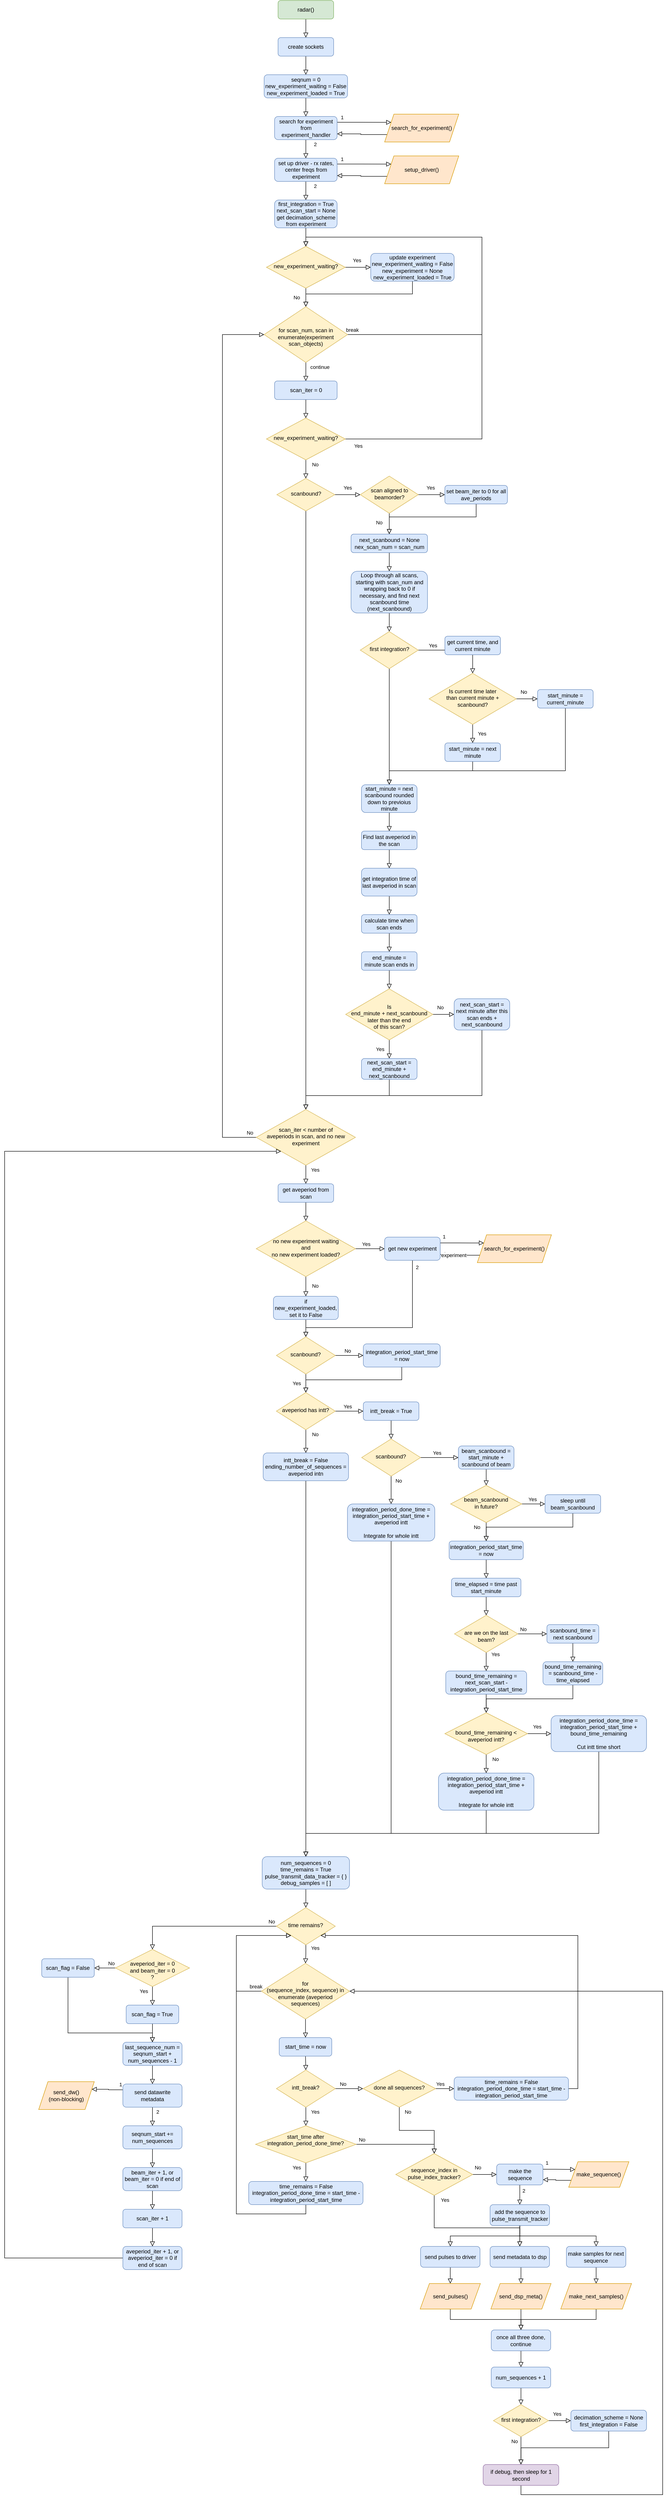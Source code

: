 <mxfile version="16.2.6" type="device"><diagram id="C5RBs43oDa-KdzZeNtuy" name="Page-1"><mxGraphModel dx="2473" dy="842" grid="1" gridSize="10" guides="1" tooltips="1" connect="1" arrows="1" fold="1" page="1" pageScale="1" pageWidth="827" pageHeight="1169" math="0" shadow="0"><root><mxCell id="WIyWlLk6GJQsqaUBKTNV-0"/><mxCell id="WIyWlLk6GJQsqaUBKTNV-1" parent="WIyWlLk6GJQsqaUBKTNV-0"/><mxCell id="WIyWlLk6GJQsqaUBKTNV-2" value="" style="rounded=0;html=1;jettySize=auto;orthogonalLoop=1;fontSize=11;endArrow=block;endFill=0;endSize=8;strokeWidth=1;shadow=0;labelBackgroundColor=none;edgeStyle=orthogonalEdgeStyle;entryX=0.5;entryY=0;entryDx=0;entryDy=0;" parent="WIyWlLk6GJQsqaUBKTNV-1" source="WIyWlLk6GJQsqaUBKTNV-3" target="QZBDBvFHaE6uOiBoz9Sk-0" edge="1"><mxGeometry relative="1" as="geometry"><mxPoint x="220" y="170" as="targetPoint"/></mxGeometry></mxCell><mxCell id="WIyWlLk6GJQsqaUBKTNV-3" value="radar()" style="rounded=1;whiteSpace=wrap;html=1;fontSize=12;glass=0;strokeWidth=1;shadow=0;fillColor=#d5e8d4;strokeColor=#82b366;" parent="WIyWlLk6GJQsqaUBKTNV-1" vertex="1"><mxGeometry x="160" y="80" width="120" height="40" as="geometry"/></mxCell><mxCell id="QZBDBvFHaE6uOiBoz9Sk-3" style="edgeStyle=orthogonalEdgeStyle;rounded=0;orthogonalLoop=1;jettySize=auto;html=1;exitX=0.5;exitY=1;exitDx=0;exitDy=0;entryX=0.5;entryY=0;entryDx=0;entryDy=0;endArrow=block;endFill=0;endSize=8;" parent="WIyWlLk6GJQsqaUBKTNV-1" source="QZBDBvFHaE6uOiBoz9Sk-0" target="QZBDBvFHaE6uOiBoz9Sk-2" edge="1"><mxGeometry relative="1" as="geometry"/></mxCell><mxCell id="QZBDBvFHaE6uOiBoz9Sk-0" value="create sockets" style="rounded=1;whiteSpace=wrap;html=1;fontSize=12;glass=0;strokeWidth=1;shadow=0;fillColor=#dae8fc;strokeColor=#6c8ebf;" parent="WIyWlLk6GJQsqaUBKTNV-1" vertex="1"><mxGeometry x="160" y="160" width="120" height="40" as="geometry"/></mxCell><mxCell id="QZBDBvFHaE6uOiBoz9Sk-21" value="Yes" style="edgeStyle=orthogonalEdgeStyle;rounded=0;orthogonalLoop=1;jettySize=auto;html=1;exitX=1;exitY=0.5;exitDx=0;exitDy=0;entryX=0;entryY=0.5;entryDx=0;entryDy=0;endArrow=block;endFill=0;endSize=8;" parent="WIyWlLk6GJQsqaUBKTNV-1" source="QZBDBvFHaE6uOiBoz9Sk-1" target="QZBDBvFHaE6uOiBoz9Sk-20" edge="1"><mxGeometry x="-0.091" y="15" relative="1" as="geometry"><mxPoint as="offset"/></mxGeometry></mxCell><mxCell id="QZBDBvFHaE6uOiBoz9Sk-23" value="No" style="edgeStyle=orthogonalEdgeStyle;rounded=0;orthogonalLoop=1;jettySize=auto;html=1;exitX=0.5;exitY=1;exitDx=0;exitDy=0;entryX=0.5;entryY=0;entryDx=0;entryDy=0;endArrow=block;endFill=0;endSize=8;" parent="WIyWlLk6GJQsqaUBKTNV-1" source="QZBDBvFHaE6uOiBoz9Sk-1" target="QZBDBvFHaE6uOiBoz9Sk-22" edge="1"><mxGeometry y="-20" relative="1" as="geometry"><mxPoint as="offset"/></mxGeometry></mxCell><mxCell id="QZBDBvFHaE6uOiBoz9Sk-1" value="new_experiment_waiting?" style="rhombus;whiteSpace=wrap;html=1;shadow=0;fontFamily=Helvetica;fontSize=12;align=center;strokeWidth=1;spacing=6;spacingTop=-4;fillColor=#fff2cc;strokeColor=#d6b656;" parent="WIyWlLk6GJQsqaUBKTNV-1" vertex="1"><mxGeometry x="135" y="610" width="170" height="90" as="geometry"/></mxCell><mxCell id="QZBDBvFHaE6uOiBoz9Sk-6" style="edgeStyle=orthogonalEdgeStyle;rounded=0;orthogonalLoop=1;jettySize=auto;html=1;exitX=0.5;exitY=1;exitDx=0;exitDy=0;entryX=0.5;entryY=0;entryDx=0;entryDy=0;endArrow=block;endFill=0;endSize=8;" parent="WIyWlLk6GJQsqaUBKTNV-1" source="QZBDBvFHaE6uOiBoz9Sk-2" target="QZBDBvFHaE6uOiBoz9Sk-4" edge="1"><mxGeometry relative="1" as="geometry"/></mxCell><mxCell id="QZBDBvFHaE6uOiBoz9Sk-2" value="&lt;div&gt;seqnum = 0&lt;/div&gt;&lt;div&gt;new_experiment_waiting = False&lt;/div&gt;new_experiment_loaded = True" style="rounded=1;whiteSpace=wrap;html=1;fontSize=12;glass=0;strokeWidth=1;shadow=0;fillColor=#dae8fc;strokeColor=#6c8ebf;" parent="WIyWlLk6GJQsqaUBKTNV-1" vertex="1"><mxGeometry x="130" y="240" width="180" height="50" as="geometry"/></mxCell><mxCell id="QZBDBvFHaE6uOiBoz9Sk-7" value="2" style="edgeStyle=orthogonalEdgeStyle;rounded=0;orthogonalLoop=1;jettySize=auto;html=1;exitX=0.5;exitY=1;exitDx=0;exitDy=0;entryX=0.5;entryY=0;entryDx=0;entryDy=0;endArrow=block;endFill=0;endSize=8;" parent="WIyWlLk6GJQsqaUBKTNV-1" source="QZBDBvFHaE6uOiBoz9Sk-4" target="QZBDBvFHaE6uOiBoz9Sk-5" edge="1"><mxGeometry x="-0.5" y="20" relative="1" as="geometry"><mxPoint as="offset"/></mxGeometry></mxCell><mxCell id="QZBDBvFHaE6uOiBoz9Sk-9" value="1" style="edgeStyle=orthogonalEdgeStyle;rounded=0;orthogonalLoop=1;jettySize=auto;html=1;exitX=1;exitY=0.25;exitDx=0;exitDy=0;entryX=0;entryY=0.25;entryDx=0;entryDy=0;endArrow=block;endFill=0;endSize=8;" parent="WIyWlLk6GJQsqaUBKTNV-1" source="QZBDBvFHaE6uOiBoz9Sk-4" target="QZBDBvFHaE6uOiBoz9Sk-8" edge="1"><mxGeometry x="-0.786" y="13" relative="1" as="geometry"><mxPoint x="-2" y="2" as="offset"/></mxGeometry></mxCell><mxCell id="QZBDBvFHaE6uOiBoz9Sk-4" value="search for experiment from experiment_handler" style="rounded=1;whiteSpace=wrap;html=1;fontSize=12;glass=0;strokeWidth=1;shadow=0;fillColor=#dae8fc;strokeColor=#6c8ebf;" parent="WIyWlLk6GJQsqaUBKTNV-1" vertex="1"><mxGeometry x="152.5" y="330" width="135" height="50" as="geometry"/></mxCell><mxCell id="QZBDBvFHaE6uOiBoz9Sk-14" value="1" style="edgeStyle=orthogonalEdgeStyle;rounded=0;orthogonalLoop=1;jettySize=auto;html=1;exitX=1;exitY=0.25;exitDx=0;exitDy=0;entryX=0;entryY=0.25;entryDx=0;entryDy=0;endArrow=block;endFill=0;endSize=8;" parent="WIyWlLk6GJQsqaUBKTNV-1" source="QZBDBvFHaE6uOiBoz9Sk-5" target="QZBDBvFHaE6uOiBoz9Sk-13" edge="1"><mxGeometry x="-0.786" y="13" relative="1" as="geometry"><mxPoint x="-2" y="2" as="offset"/></mxGeometry></mxCell><mxCell id="QZBDBvFHaE6uOiBoz9Sk-17" value="2" style="edgeStyle=orthogonalEdgeStyle;rounded=0;orthogonalLoop=1;jettySize=auto;html=1;exitX=0.5;exitY=1;exitDx=0;exitDy=0;entryX=0.5;entryY=0;entryDx=0;entryDy=0;endArrow=block;endFill=0;endSize=8;" parent="WIyWlLk6GJQsqaUBKTNV-1" source="QZBDBvFHaE6uOiBoz9Sk-5" target="QZBDBvFHaE6uOiBoz9Sk-16" edge="1"><mxGeometry x="-0.5" y="20" relative="1" as="geometry"><mxPoint as="offset"/></mxGeometry></mxCell><mxCell id="QZBDBvFHaE6uOiBoz9Sk-5" value="set up driver - rx rates, center freqs from experiment" style="rounded=1;whiteSpace=wrap;html=1;fontSize=12;glass=0;strokeWidth=1;shadow=0;fillColor=#dae8fc;strokeColor=#6c8ebf;" parent="WIyWlLk6GJQsqaUBKTNV-1" vertex="1"><mxGeometry x="152.5" y="420" width="135" height="50" as="geometry"/></mxCell><mxCell id="QZBDBvFHaE6uOiBoz9Sk-10" value="" style="edgeStyle=orthogonalEdgeStyle;rounded=0;orthogonalLoop=1;jettySize=auto;html=1;exitX=0;exitY=0.75;exitDx=0;exitDy=0;entryX=1;entryY=0.75;entryDx=0;entryDy=0;endArrow=block;endFill=0;endSize=8;" parent="WIyWlLk6GJQsqaUBKTNV-1" source="QZBDBvFHaE6uOiBoz9Sk-8" target="QZBDBvFHaE6uOiBoz9Sk-4" edge="1"><mxGeometry x="0.034" y="-11" relative="1" as="geometry"><mxPoint x="-11" y="11" as="offset"/></mxGeometry></mxCell><mxCell id="QZBDBvFHaE6uOiBoz9Sk-8" value="search_for_experiment()" style="shape=parallelogram;perimeter=parallelogramPerimeter;whiteSpace=wrap;html=1;fixedSize=1;fillColor=#ffe6cc;strokeColor=#d79b00;" parent="WIyWlLk6GJQsqaUBKTNV-1" vertex="1"><mxGeometry x="390" y="325" width="160" height="60" as="geometry"/></mxCell><mxCell id="QZBDBvFHaE6uOiBoz9Sk-15" style="edgeStyle=orthogonalEdgeStyle;rounded=0;orthogonalLoop=1;jettySize=auto;html=1;exitX=0;exitY=0.75;exitDx=0;exitDy=0;entryX=1;entryY=0.75;entryDx=0;entryDy=0;endArrow=block;endFill=0;endSize=8;" parent="WIyWlLk6GJQsqaUBKTNV-1" source="QZBDBvFHaE6uOiBoz9Sk-13" target="QZBDBvFHaE6uOiBoz9Sk-5" edge="1"><mxGeometry relative="1" as="geometry"/></mxCell><mxCell id="QZBDBvFHaE6uOiBoz9Sk-13" value="setup_driver()" style="shape=parallelogram;perimeter=parallelogramPerimeter;whiteSpace=wrap;html=1;fixedSize=1;fillColor=#ffe6cc;strokeColor=#d79b00;" parent="WIyWlLk6GJQsqaUBKTNV-1" vertex="1"><mxGeometry x="390" y="415" width="160" height="60" as="geometry"/></mxCell><mxCell id="QZBDBvFHaE6uOiBoz9Sk-19" style="edgeStyle=orthogonalEdgeStyle;rounded=0;orthogonalLoop=1;jettySize=auto;html=1;exitX=0.5;exitY=1;exitDx=0;exitDy=0;entryX=0.5;entryY=0;entryDx=0;entryDy=0;endArrow=block;endFill=0;endSize=8;" parent="WIyWlLk6GJQsqaUBKTNV-1" source="QZBDBvFHaE6uOiBoz9Sk-16" target="QZBDBvFHaE6uOiBoz9Sk-1" edge="1"><mxGeometry relative="1" as="geometry"/></mxCell><mxCell id="QZBDBvFHaE6uOiBoz9Sk-16" value="&lt;div&gt;first_integration = True&lt;/div&gt;&lt;div&gt;next_scan_start = None&lt;/div&gt;&lt;div&gt;get decimation_scheme from experiment&lt;br&gt;&lt;/div&gt;" style="rounded=1;whiteSpace=wrap;html=1;fontSize=12;glass=0;strokeWidth=1;shadow=0;fillColor=#dae8fc;strokeColor=#6c8ebf;" parent="WIyWlLk6GJQsqaUBKTNV-1" vertex="1"><mxGeometry x="152.5" y="510" width="135" height="60" as="geometry"/></mxCell><mxCell id="QZBDBvFHaE6uOiBoz9Sk-24" style="edgeStyle=orthogonalEdgeStyle;rounded=0;orthogonalLoop=1;jettySize=auto;html=1;exitX=0.5;exitY=1;exitDx=0;exitDy=0;entryX=0.5;entryY=0;entryDx=0;entryDy=0;endArrow=block;endFill=0;endSize=8;" parent="WIyWlLk6GJQsqaUBKTNV-1" source="QZBDBvFHaE6uOiBoz9Sk-20" target="QZBDBvFHaE6uOiBoz9Sk-22" edge="1"><mxGeometry relative="1" as="geometry"/></mxCell><mxCell id="QZBDBvFHaE6uOiBoz9Sk-20" value="&lt;div&gt;update experiment&lt;/div&gt;&lt;div&gt;new_experiment_waiting = False&lt;/div&gt;&lt;div&gt;new_experiment = None&lt;/div&gt;&lt;div&gt;new_experiment_loaded = True&lt;br&gt;&lt;/div&gt;" style="rounded=1;whiteSpace=wrap;html=1;fontSize=12;glass=0;strokeWidth=1;shadow=0;fillColor=#dae8fc;strokeColor=#6c8ebf;" parent="WIyWlLk6GJQsqaUBKTNV-1" vertex="1"><mxGeometry x="360" y="625" width="180" height="60" as="geometry"/></mxCell><mxCell id="QZBDBvFHaE6uOiBoz9Sk-26" value="continue" style="edgeStyle=orthogonalEdgeStyle;rounded=0;orthogonalLoop=1;jettySize=auto;html=1;exitX=0.5;exitY=1;exitDx=0;exitDy=0;entryX=0.5;entryY=0;entryDx=0;entryDy=0;endArrow=block;endFill=0;endSize=8;" parent="WIyWlLk6GJQsqaUBKTNV-1" source="QZBDBvFHaE6uOiBoz9Sk-22" target="QZBDBvFHaE6uOiBoz9Sk-25" edge="1"><mxGeometry x="-0.5" y="30" relative="1" as="geometry"><mxPoint as="offset"/></mxGeometry></mxCell><mxCell id="QZBDBvFHaE6uOiBoz9Sk-141" value="break" style="edgeStyle=orthogonalEdgeStyle;rounded=0;orthogonalLoop=1;jettySize=auto;html=1;exitX=1;exitY=0.5;exitDx=0;exitDy=0;endArrow=block;endFill=0;endSize=8;entryX=0.5;entryY=0;entryDx=0;entryDy=0;" parent="WIyWlLk6GJQsqaUBKTNV-1" source="QZBDBvFHaE6uOiBoz9Sk-22" target="QZBDBvFHaE6uOiBoz9Sk-1" edge="1"><mxGeometry x="-0.978" y="10" relative="1" as="geometry"><mxPoint x="220" y="600" as="targetPoint"/><Array as="points"><mxPoint x="600" y="800"/><mxPoint x="600" y="590"/><mxPoint x="220" y="590"/></Array><mxPoint as="offset"/></mxGeometry></mxCell><mxCell id="QZBDBvFHaE6uOiBoz9Sk-22" value="&lt;br&gt;&lt;div&gt;for scan_num, scan in enumerate(experiment scan_objects)&lt;/div&gt;" style="rhombus;whiteSpace=wrap;html=1;shadow=0;fontFamily=Helvetica;fontSize=12;align=center;strokeWidth=1;spacing=6;spacingTop=-4;fillColor=#fff2cc;strokeColor=#d6b656;" parent="WIyWlLk6GJQsqaUBKTNV-1" vertex="1"><mxGeometry x="130" y="740" width="180" height="120" as="geometry"/></mxCell><mxCell id="QZBDBvFHaE6uOiBoz9Sk-28" style="edgeStyle=orthogonalEdgeStyle;rounded=0;orthogonalLoop=1;jettySize=auto;html=1;exitX=0.5;exitY=1;exitDx=0;exitDy=0;entryX=0.5;entryY=0;entryDx=0;entryDy=0;endArrow=block;endFill=0;endSize=8;" parent="WIyWlLk6GJQsqaUBKTNV-1" source="QZBDBvFHaE6uOiBoz9Sk-25" target="QZBDBvFHaE6uOiBoz9Sk-27" edge="1"><mxGeometry relative="1" as="geometry"/></mxCell><mxCell id="QZBDBvFHaE6uOiBoz9Sk-25" value="scan_iter = 0" style="rounded=1;whiteSpace=wrap;html=1;fontSize=12;glass=0;strokeWidth=1;shadow=0;fillColor=#dae8fc;strokeColor=#6c8ebf;" parent="WIyWlLk6GJQsqaUBKTNV-1" vertex="1"><mxGeometry x="152.5" y="900" width="135" height="40" as="geometry"/></mxCell><mxCell id="QZBDBvFHaE6uOiBoz9Sk-29" value="Yes" style="edgeStyle=orthogonalEdgeStyle;rounded=0;orthogonalLoop=1;jettySize=auto;html=1;exitX=1;exitY=0.5;exitDx=0;exitDy=0;entryX=0.5;entryY=0;entryDx=0;entryDy=0;endArrow=block;endFill=0;endSize=8;" parent="WIyWlLk6GJQsqaUBKTNV-1" source="QZBDBvFHaE6uOiBoz9Sk-27" target="QZBDBvFHaE6uOiBoz9Sk-1" edge="1"><mxGeometry x="-0.951" y="-15" relative="1" as="geometry"><Array as="points"><mxPoint x="600" y="1025"/><mxPoint x="600" y="590"/><mxPoint x="220" y="590"/></Array><mxPoint as="offset"/></mxGeometry></mxCell><mxCell id="QZBDBvFHaE6uOiBoz9Sk-31" value="No" style="edgeStyle=orthogonalEdgeStyle;rounded=0;orthogonalLoop=1;jettySize=auto;html=1;exitX=0.5;exitY=1;exitDx=0;exitDy=0;entryX=0.5;entryY=0;entryDx=0;entryDy=0;endArrow=block;endFill=0;endSize=8;" parent="WIyWlLk6GJQsqaUBKTNV-1" source="QZBDBvFHaE6uOiBoz9Sk-27" target="QZBDBvFHaE6uOiBoz9Sk-30" edge="1"><mxGeometry x="-0.5" y="20" relative="1" as="geometry"><mxPoint as="offset"/></mxGeometry></mxCell><mxCell id="QZBDBvFHaE6uOiBoz9Sk-27" value="new_experiment_waiting?" style="rhombus;whiteSpace=wrap;html=1;shadow=0;fontFamily=Helvetica;fontSize=12;align=center;strokeWidth=1;spacing=6;spacingTop=-4;fillColor=#fff2cc;strokeColor=#d6b656;" parent="WIyWlLk6GJQsqaUBKTNV-1" vertex="1"><mxGeometry x="135" y="980" width="170" height="90" as="geometry"/></mxCell><mxCell id="QZBDBvFHaE6uOiBoz9Sk-33" value="Yes" style="edgeStyle=orthogonalEdgeStyle;rounded=0;orthogonalLoop=1;jettySize=auto;html=1;exitX=1;exitY=0.5;exitDx=0;exitDy=0;entryX=0;entryY=0.5;entryDx=0;entryDy=0;endArrow=block;endFill=0;endSize=8;" parent="WIyWlLk6GJQsqaUBKTNV-1" source="QZBDBvFHaE6uOiBoz9Sk-30" target="QZBDBvFHaE6uOiBoz9Sk-32" edge="1"><mxGeometry x="-0.043" y="15" relative="1" as="geometry"><mxPoint x="1" as="offset"/></mxGeometry></mxCell><mxCell id="QZBDBvFHaE6uOiBoz9Sk-72" style="edgeStyle=orthogonalEdgeStyle;rounded=0;orthogonalLoop=1;jettySize=auto;html=1;exitX=0.5;exitY=1;exitDx=0;exitDy=0;entryX=0.5;entryY=0;entryDx=0;entryDy=0;endArrow=block;endFill=0;endSize=8;" parent="WIyWlLk6GJQsqaUBKTNV-1" source="QZBDBvFHaE6uOiBoz9Sk-30" target="QZBDBvFHaE6uOiBoz9Sk-71" edge="1"><mxGeometry relative="1" as="geometry"/></mxCell><mxCell id="QZBDBvFHaE6uOiBoz9Sk-30" value="scanbound?" style="rhombus;whiteSpace=wrap;html=1;shadow=0;fontFamily=Helvetica;fontSize=12;align=center;strokeWidth=1;spacing=6;spacingTop=-4;fillColor=#fff2cc;strokeColor=#d6b656;" parent="WIyWlLk6GJQsqaUBKTNV-1" vertex="1"><mxGeometry x="157.5" y="1110" width="125" height="70" as="geometry"/></mxCell><mxCell id="QZBDBvFHaE6uOiBoz9Sk-35" value="Yes" style="edgeStyle=orthogonalEdgeStyle;rounded=0;orthogonalLoop=1;jettySize=auto;html=1;exitX=1;exitY=0.5;exitDx=0;exitDy=0;entryX=0;entryY=0.5;entryDx=0;entryDy=0;endArrow=block;endFill=0;endSize=8;" parent="WIyWlLk6GJQsqaUBKTNV-1" source="QZBDBvFHaE6uOiBoz9Sk-32" target="QZBDBvFHaE6uOiBoz9Sk-34" edge="1"><mxGeometry x="-0.091" y="15" relative="1" as="geometry"><mxPoint as="offset"/></mxGeometry></mxCell><mxCell id="QZBDBvFHaE6uOiBoz9Sk-37" value="No" style="edgeStyle=orthogonalEdgeStyle;rounded=0;orthogonalLoop=1;jettySize=auto;html=1;exitX=0.5;exitY=1;exitDx=0;exitDy=0;entryX=0.5;entryY=0;entryDx=0;entryDy=0;endArrow=block;endFill=0;endSize=8;" parent="WIyWlLk6GJQsqaUBKTNV-1" source="QZBDBvFHaE6uOiBoz9Sk-32" target="QZBDBvFHaE6uOiBoz9Sk-36" edge="1"><mxGeometry x="-0.143" y="-22" relative="1" as="geometry"><mxPoint as="offset"/></mxGeometry></mxCell><mxCell id="QZBDBvFHaE6uOiBoz9Sk-32" value="scan aligned to beamorder?" style="rhombus;whiteSpace=wrap;html=1;shadow=0;fontFamily=Helvetica;fontSize=12;align=center;strokeWidth=1;spacing=6;spacingTop=-4;fillColor=#fff2cc;strokeColor=#d6b656;" parent="WIyWlLk6GJQsqaUBKTNV-1" vertex="1"><mxGeometry x="337.5" y="1105" width="125" height="80" as="geometry"/></mxCell><mxCell id="QZBDBvFHaE6uOiBoz9Sk-38" style="edgeStyle=orthogonalEdgeStyle;rounded=0;orthogonalLoop=1;jettySize=auto;html=1;exitX=0.5;exitY=1;exitDx=0;exitDy=0;entryX=0.5;entryY=0;entryDx=0;entryDy=0;endArrow=block;endFill=0;endSize=8;" parent="WIyWlLk6GJQsqaUBKTNV-1" source="QZBDBvFHaE6uOiBoz9Sk-34" target="QZBDBvFHaE6uOiBoz9Sk-36" edge="1"><mxGeometry relative="1" as="geometry"><Array as="points"><mxPoint x="588" y="1193"/><mxPoint x="400" y="1193"/></Array></mxGeometry></mxCell><mxCell id="QZBDBvFHaE6uOiBoz9Sk-34" value="set beam_iter to 0 for all ave_periods" style="rounded=1;whiteSpace=wrap;html=1;fontSize=12;glass=0;strokeWidth=1;shadow=0;fillColor=#dae8fc;strokeColor=#6c8ebf;" parent="WIyWlLk6GJQsqaUBKTNV-1" vertex="1"><mxGeometry x="520" y="1125" width="135" height="40" as="geometry"/></mxCell><mxCell id="QZBDBvFHaE6uOiBoz9Sk-40" style="edgeStyle=orthogonalEdgeStyle;rounded=0;orthogonalLoop=1;jettySize=auto;html=1;exitX=0.5;exitY=1;exitDx=0;exitDy=0;entryX=0.5;entryY=0;entryDx=0;entryDy=0;endArrow=block;endFill=0;endSize=8;" parent="WIyWlLk6GJQsqaUBKTNV-1" source="QZBDBvFHaE6uOiBoz9Sk-36" target="QZBDBvFHaE6uOiBoz9Sk-39" edge="1"><mxGeometry relative="1" as="geometry"/></mxCell><mxCell id="QZBDBvFHaE6uOiBoz9Sk-36" value="&lt;div&gt;next_scanbound = None&lt;/div&gt;&lt;div&gt;nex_scan_num = scan_num&lt;br&gt;&lt;/div&gt;" style="rounded=1;whiteSpace=wrap;html=1;fontSize=12;glass=0;strokeWidth=1;shadow=0;fillColor=#dae8fc;strokeColor=#6c8ebf;" parent="WIyWlLk6GJQsqaUBKTNV-1" vertex="1"><mxGeometry x="317.5" y="1230" width="165" height="40" as="geometry"/></mxCell><mxCell id="QZBDBvFHaE6uOiBoz9Sk-46" style="edgeStyle=orthogonalEdgeStyle;rounded=0;orthogonalLoop=1;jettySize=auto;html=1;exitX=0.5;exitY=1;exitDx=0;exitDy=0;entryX=0.5;entryY=0;entryDx=0;entryDy=0;endArrow=block;endFill=0;endSize=8;" parent="WIyWlLk6GJQsqaUBKTNV-1" source="QZBDBvFHaE6uOiBoz9Sk-39" target="QZBDBvFHaE6uOiBoz9Sk-41" edge="1"><mxGeometry relative="1" as="geometry"/></mxCell><mxCell id="QZBDBvFHaE6uOiBoz9Sk-39" value="Loop through all scans, starting with scan_num and wrapping back to 0 if necessary, and find next scanbound time (next_scanbound)" style="rounded=1;whiteSpace=wrap;html=1;fontSize=12;glass=0;strokeWidth=1;shadow=0;fillColor=#dae8fc;strokeColor=#6c8ebf;" parent="WIyWlLk6GJQsqaUBKTNV-1" vertex="1"><mxGeometry x="317.5" y="1310" width="165" height="90" as="geometry"/></mxCell><mxCell id="QZBDBvFHaE6uOiBoz9Sk-45" value="Yes" style="edgeStyle=orthogonalEdgeStyle;rounded=0;orthogonalLoop=1;jettySize=auto;html=1;exitX=1;exitY=0.5;exitDx=0;exitDy=0;entryX=0;entryY=0.5;entryDx=0;entryDy=0;endArrow=block;endFill=0;endSize=8;" parent="WIyWlLk6GJQsqaUBKTNV-1" source="QZBDBvFHaE6uOiBoz9Sk-41" edge="1"><mxGeometry x="-0.091" y="10" relative="1" as="geometry"><mxPoint x="531.56" y="1480" as="targetPoint"/><mxPoint as="offset"/></mxGeometry></mxCell><mxCell id="QZBDBvFHaE6uOiBoz9Sk-53" style="edgeStyle=orthogonalEdgeStyle;rounded=0;orthogonalLoop=1;jettySize=auto;html=1;exitX=0.5;exitY=1;exitDx=0;exitDy=0;entryX=0.5;entryY=0;entryDx=0;entryDy=0;endArrow=block;endFill=0;endSize=8;" parent="WIyWlLk6GJQsqaUBKTNV-1" source="QZBDBvFHaE6uOiBoz9Sk-41" target="QZBDBvFHaE6uOiBoz9Sk-52" edge="1"><mxGeometry relative="1" as="geometry"/></mxCell><mxCell id="QZBDBvFHaE6uOiBoz9Sk-41" value="first integration?" style="rhombus;whiteSpace=wrap;html=1;shadow=0;fontFamily=Helvetica;fontSize=12;align=center;strokeWidth=1;spacing=6;spacingTop=-4;fillColor=#fff2cc;strokeColor=#d6b656;" parent="WIyWlLk6GJQsqaUBKTNV-1" vertex="1"><mxGeometry x="337.5" y="1440" width="125" height="80" as="geometry"/></mxCell><mxCell id="QZBDBvFHaE6uOiBoz9Sk-47" style="edgeStyle=orthogonalEdgeStyle;rounded=0;orthogonalLoop=1;jettySize=auto;html=1;exitX=0.5;exitY=1;exitDx=0;exitDy=0;entryX=0.5;entryY=0;entryDx=0;entryDy=0;endArrow=block;endFill=0;endSize=8;" parent="WIyWlLk6GJQsqaUBKTNV-1" source="QZBDBvFHaE6uOiBoz9Sk-42" target="QZBDBvFHaE6uOiBoz9Sk-44" edge="1"><mxGeometry relative="1" as="geometry"/></mxCell><mxCell id="QZBDBvFHaE6uOiBoz9Sk-42" value="get current time, and current minute" style="rounded=1;whiteSpace=wrap;html=1;fontSize=12;glass=0;strokeWidth=1;shadow=0;fillColor=#dae8fc;strokeColor=#6c8ebf;" parent="WIyWlLk6GJQsqaUBKTNV-1" vertex="1"><mxGeometry x="520" y="1450" width="120" height="40" as="geometry"/></mxCell><mxCell id="QZBDBvFHaE6uOiBoz9Sk-50" value="No" style="edgeStyle=orthogonalEdgeStyle;rounded=0;orthogonalLoop=1;jettySize=auto;html=1;exitX=1;exitY=0.5;exitDx=0;exitDy=0;entryX=0;entryY=0.5;entryDx=0;entryDy=0;endArrow=block;endFill=0;endSize=8;" parent="WIyWlLk6GJQsqaUBKTNV-1" source="QZBDBvFHaE6uOiBoz9Sk-44" target="QZBDBvFHaE6uOiBoz9Sk-48" edge="1"><mxGeometry x="-0.306" y="15" relative="1" as="geometry"><mxPoint as="offset"/></mxGeometry></mxCell><mxCell id="QZBDBvFHaE6uOiBoz9Sk-51" value="Yes" style="edgeStyle=orthogonalEdgeStyle;rounded=0;orthogonalLoop=1;jettySize=auto;html=1;exitX=0.5;exitY=1;exitDx=0;exitDy=0;entryX=0.5;entryY=0;entryDx=0;entryDy=0;endArrow=block;endFill=0;endSize=8;" parent="WIyWlLk6GJQsqaUBKTNV-1" source="QZBDBvFHaE6uOiBoz9Sk-44" target="QZBDBvFHaE6uOiBoz9Sk-49" edge="1"><mxGeometry y="20" relative="1" as="geometry"><mxPoint as="offset"/></mxGeometry></mxCell><mxCell id="QZBDBvFHaE6uOiBoz9Sk-44" value="Is current time later&lt;div&gt;than current minute + scanbound?&lt;/div&gt;" style="rhombus;whiteSpace=wrap;html=1;shadow=0;fontFamily=Helvetica;fontSize=12;align=center;strokeWidth=1;spacing=6;spacingTop=-4;fillColor=#fff2cc;strokeColor=#d6b656;" parent="WIyWlLk6GJQsqaUBKTNV-1" vertex="1"><mxGeometry x="485.94" y="1530" width="188.12" height="110" as="geometry"/></mxCell><mxCell id="QZBDBvFHaE6uOiBoz9Sk-55" style="edgeStyle=orthogonalEdgeStyle;rounded=0;orthogonalLoop=1;jettySize=auto;html=1;exitX=0.5;exitY=1;exitDx=0;exitDy=0;entryX=0.5;entryY=0;entryDx=0;entryDy=0;endArrow=block;endFill=0;endSize=8;" parent="WIyWlLk6GJQsqaUBKTNV-1" source="QZBDBvFHaE6uOiBoz9Sk-48" target="QZBDBvFHaE6uOiBoz9Sk-52" edge="1"><mxGeometry relative="1" as="geometry"><Array as="points"><mxPoint x="780" y="1740"/><mxPoint x="400" y="1740"/></Array></mxGeometry></mxCell><mxCell id="QZBDBvFHaE6uOiBoz9Sk-48" value="start_minute = current_minute" style="rounded=1;whiteSpace=wrap;html=1;fontSize=12;glass=0;strokeWidth=1;shadow=0;fillColor=#dae8fc;strokeColor=#6c8ebf;" parent="WIyWlLk6GJQsqaUBKTNV-1" vertex="1"><mxGeometry x="720" y="1565" width="120" height="40" as="geometry"/></mxCell><mxCell id="QZBDBvFHaE6uOiBoz9Sk-54" style="edgeStyle=orthogonalEdgeStyle;rounded=0;orthogonalLoop=1;jettySize=auto;html=1;exitX=0.5;exitY=1;exitDx=0;exitDy=0;entryX=0.5;entryY=0;entryDx=0;entryDy=0;endArrow=block;endFill=0;endSize=8;" parent="WIyWlLk6GJQsqaUBKTNV-1" source="QZBDBvFHaE6uOiBoz9Sk-49" target="QZBDBvFHaE6uOiBoz9Sk-52" edge="1"><mxGeometry relative="1" as="geometry"><Array as="points"><mxPoint x="580" y="1740"/><mxPoint x="400" y="1740"/></Array></mxGeometry></mxCell><mxCell id="QZBDBvFHaE6uOiBoz9Sk-49" value="start_minute = next minute" style="rounded=1;whiteSpace=wrap;html=1;fontSize=12;glass=0;strokeWidth=1;shadow=0;fillColor=#dae8fc;strokeColor=#6c8ebf;" parent="WIyWlLk6GJQsqaUBKTNV-1" vertex="1"><mxGeometry x="520" y="1680" width="120" height="40" as="geometry"/></mxCell><mxCell id="QZBDBvFHaE6uOiBoz9Sk-57" style="edgeStyle=orthogonalEdgeStyle;rounded=0;orthogonalLoop=1;jettySize=auto;html=1;exitX=0.5;exitY=1;exitDx=0;exitDy=0;entryX=0.5;entryY=0;entryDx=0;entryDy=0;endArrow=block;endFill=0;endSize=8;" parent="WIyWlLk6GJQsqaUBKTNV-1" source="QZBDBvFHaE6uOiBoz9Sk-52" target="QZBDBvFHaE6uOiBoz9Sk-56" edge="1"><mxGeometry relative="1" as="geometry"/></mxCell><mxCell id="QZBDBvFHaE6uOiBoz9Sk-52" value="start_minute = next scanbound rounded down to previoius minute" style="rounded=1;whiteSpace=wrap;html=1;fontSize=12;glass=0;strokeWidth=1;shadow=0;fillColor=#dae8fc;strokeColor=#6c8ebf;" parent="WIyWlLk6GJQsqaUBKTNV-1" vertex="1"><mxGeometry x="340.0" y="1770" width="120" height="60" as="geometry"/></mxCell><mxCell id="QZBDBvFHaE6uOiBoz9Sk-59" style="edgeStyle=orthogonalEdgeStyle;rounded=0;orthogonalLoop=1;jettySize=auto;html=1;exitX=0.5;exitY=1;exitDx=0;exitDy=0;entryX=0.5;entryY=0;entryDx=0;entryDy=0;endArrow=block;endFill=0;endSize=8;" parent="WIyWlLk6GJQsqaUBKTNV-1" source="QZBDBvFHaE6uOiBoz9Sk-56" target="QZBDBvFHaE6uOiBoz9Sk-58" edge="1"><mxGeometry relative="1" as="geometry"/></mxCell><mxCell id="QZBDBvFHaE6uOiBoz9Sk-56" value="Find last aveperiod in the scan" style="rounded=1;whiteSpace=wrap;html=1;fontSize=12;glass=0;strokeWidth=1;shadow=0;fillColor=#dae8fc;strokeColor=#6c8ebf;" parent="WIyWlLk6GJQsqaUBKTNV-1" vertex="1"><mxGeometry x="340.0" y="1870" width="120" height="40" as="geometry"/></mxCell><mxCell id="QZBDBvFHaE6uOiBoz9Sk-61" style="edgeStyle=orthogonalEdgeStyle;rounded=0;orthogonalLoop=1;jettySize=auto;html=1;exitX=0.5;exitY=1;exitDx=0;exitDy=0;entryX=0.5;entryY=0;entryDx=0;entryDy=0;endArrow=block;endFill=0;endSize=8;" parent="WIyWlLk6GJQsqaUBKTNV-1" source="QZBDBvFHaE6uOiBoz9Sk-58" target="QZBDBvFHaE6uOiBoz9Sk-60" edge="1"><mxGeometry relative="1" as="geometry"/></mxCell><mxCell id="QZBDBvFHaE6uOiBoz9Sk-58" value="get integration time of last aveperiod in scan" style="rounded=1;whiteSpace=wrap;html=1;fontSize=12;glass=0;strokeWidth=1;shadow=0;fillColor=#dae8fc;strokeColor=#6c8ebf;" parent="WIyWlLk6GJQsqaUBKTNV-1" vertex="1"><mxGeometry x="340.0" y="1950" width="120" height="60" as="geometry"/></mxCell><mxCell id="QZBDBvFHaE6uOiBoz9Sk-63" style="edgeStyle=orthogonalEdgeStyle;rounded=0;orthogonalLoop=1;jettySize=auto;html=1;exitX=0.5;exitY=1;exitDx=0;exitDy=0;entryX=0.5;entryY=0;entryDx=0;entryDy=0;endArrow=block;endFill=0;endSize=8;" parent="WIyWlLk6GJQsqaUBKTNV-1" source="QZBDBvFHaE6uOiBoz9Sk-60" target="QZBDBvFHaE6uOiBoz9Sk-62" edge="1"><mxGeometry relative="1" as="geometry"/></mxCell><mxCell id="QZBDBvFHaE6uOiBoz9Sk-60" value="calculate time when scan ends" style="rounded=1;whiteSpace=wrap;html=1;fontSize=12;glass=0;strokeWidth=1;shadow=0;fillColor=#dae8fc;strokeColor=#6c8ebf;" parent="WIyWlLk6GJQsqaUBKTNV-1" vertex="1"><mxGeometry x="340.0" y="2050" width="120" height="40" as="geometry"/></mxCell><mxCell id="QZBDBvFHaE6uOiBoz9Sk-65" style="edgeStyle=orthogonalEdgeStyle;rounded=0;orthogonalLoop=1;jettySize=auto;html=1;exitX=0.5;exitY=1;exitDx=0;exitDy=0;entryX=0.5;entryY=0;entryDx=0;entryDy=0;endArrow=block;endFill=0;endSize=8;" parent="WIyWlLk6GJQsqaUBKTNV-1" source="QZBDBvFHaE6uOiBoz9Sk-62" target="QZBDBvFHaE6uOiBoz9Sk-64" edge="1"><mxGeometry relative="1" as="geometry"/></mxCell><mxCell id="QZBDBvFHaE6uOiBoz9Sk-62" value="&lt;div&gt;end_minute = &lt;br&gt;&lt;/div&gt;&lt;div&gt;minute scan ends in&lt;/div&gt;" style="rounded=1;whiteSpace=wrap;html=1;fontSize=12;glass=0;strokeWidth=1;shadow=0;fillColor=#dae8fc;strokeColor=#6c8ebf;" parent="WIyWlLk6GJQsqaUBKTNV-1" vertex="1"><mxGeometry x="340.0" y="2130" width="120" height="40" as="geometry"/></mxCell><mxCell id="QZBDBvFHaE6uOiBoz9Sk-67" value="Yes" style="edgeStyle=orthogonalEdgeStyle;rounded=0;orthogonalLoop=1;jettySize=auto;html=1;exitX=0.5;exitY=1;exitDx=0;exitDy=0;entryX=0.5;entryY=0;entryDx=0;entryDy=0;endArrow=block;endFill=0;endSize=8;" parent="WIyWlLk6GJQsqaUBKTNV-1" source="QZBDBvFHaE6uOiBoz9Sk-64" target="QZBDBvFHaE6uOiBoz9Sk-66" edge="1"><mxGeometry y="-20" relative="1" as="geometry"><mxPoint as="offset"/></mxGeometry></mxCell><mxCell id="QZBDBvFHaE6uOiBoz9Sk-69" value="No" style="edgeStyle=orthogonalEdgeStyle;rounded=0;orthogonalLoop=1;jettySize=auto;html=1;exitX=1;exitY=0.5;exitDx=0;exitDy=0;entryX=0;entryY=0.5;entryDx=0;entryDy=0;endArrow=block;endFill=0;endSize=8;" parent="WIyWlLk6GJQsqaUBKTNV-1" source="QZBDBvFHaE6uOiBoz9Sk-64" target="QZBDBvFHaE6uOiBoz9Sk-68" edge="1"><mxGeometry x="-0.306" y="15" relative="1" as="geometry"><mxPoint as="offset"/></mxGeometry></mxCell><mxCell id="QZBDBvFHaE6uOiBoz9Sk-64" value="&lt;div&gt;&lt;br&gt;&lt;/div&gt;&lt;div&gt;Is &lt;br&gt;&lt;/div&gt;&lt;div&gt;end_minute + next_scanbound later than the end &lt;br&gt;&lt;/div&gt;&lt;div&gt;of this scan?&lt;/div&gt;" style="rhombus;whiteSpace=wrap;html=1;shadow=0;fontFamily=Helvetica;fontSize=12;align=center;strokeWidth=1;spacing=6;spacingTop=-4;fillColor=#fff2cc;strokeColor=#d6b656;" parent="WIyWlLk6GJQsqaUBKTNV-1" vertex="1"><mxGeometry x="305.94" y="2210" width="188.12" height="110" as="geometry"/></mxCell><mxCell id="QZBDBvFHaE6uOiBoz9Sk-73" style="edgeStyle=orthogonalEdgeStyle;rounded=0;orthogonalLoop=1;jettySize=auto;html=1;exitX=0.5;exitY=1;exitDx=0;exitDy=0;entryX=0.5;entryY=0;entryDx=0;entryDy=0;endArrow=block;endFill=0;endSize=8;" parent="WIyWlLk6GJQsqaUBKTNV-1" source="QZBDBvFHaE6uOiBoz9Sk-66" target="QZBDBvFHaE6uOiBoz9Sk-71" edge="1"><mxGeometry relative="1" as="geometry"><Array as="points"><mxPoint x="400" y="2440"/><mxPoint x="220" y="2440"/></Array></mxGeometry></mxCell><mxCell id="QZBDBvFHaE6uOiBoz9Sk-66" value="next_scan_start = end_minute + next_scanbound" style="rounded=1;whiteSpace=wrap;html=1;fontSize=12;glass=0;strokeWidth=1;shadow=0;fillColor=#dae8fc;strokeColor=#6c8ebf;" parent="WIyWlLk6GJQsqaUBKTNV-1" vertex="1"><mxGeometry x="340" y="2360" width="120" height="45" as="geometry"/></mxCell><mxCell id="QZBDBvFHaE6uOiBoz9Sk-74" style="edgeStyle=orthogonalEdgeStyle;rounded=0;orthogonalLoop=1;jettySize=auto;html=1;exitX=0.5;exitY=1;exitDx=0;exitDy=0;entryX=0.5;entryY=0;entryDx=0;entryDy=0;endArrow=block;endFill=0;endSize=8;" parent="WIyWlLk6GJQsqaUBKTNV-1" source="QZBDBvFHaE6uOiBoz9Sk-68" target="QZBDBvFHaE6uOiBoz9Sk-71" edge="1"><mxGeometry relative="1" as="geometry"><Array as="points"><mxPoint x="600" y="2440"/><mxPoint x="220" y="2440"/></Array></mxGeometry></mxCell><mxCell id="QZBDBvFHaE6uOiBoz9Sk-68" value="next_scan_start = next minute after this scan ends + next_scanbound" style="rounded=1;whiteSpace=wrap;html=1;fontSize=12;glass=0;strokeWidth=1;shadow=0;fillColor=#dae8fc;strokeColor=#6c8ebf;" parent="WIyWlLk6GJQsqaUBKTNV-1" vertex="1"><mxGeometry x="540" y="2231.25" width="120" height="67.5" as="geometry"/></mxCell><mxCell id="QZBDBvFHaE6uOiBoz9Sk-76" value="Yes" style="edgeStyle=orthogonalEdgeStyle;rounded=0;orthogonalLoop=1;jettySize=auto;html=1;exitX=0.5;exitY=1;exitDx=0;exitDy=0;entryX=0.5;entryY=0;entryDx=0;entryDy=0;endArrow=block;endFill=0;endSize=8;" parent="WIyWlLk6GJQsqaUBKTNV-1" source="QZBDBvFHaE6uOiBoz9Sk-71" target="QZBDBvFHaE6uOiBoz9Sk-75" edge="1"><mxGeometry x="-0.5" y="20" relative="1" as="geometry"><mxPoint as="offset"/></mxGeometry></mxCell><mxCell id="QZBDBvFHaE6uOiBoz9Sk-142" value="No" style="edgeStyle=orthogonalEdgeStyle;rounded=0;orthogonalLoop=1;jettySize=auto;html=1;exitX=0;exitY=0.5;exitDx=0;exitDy=0;entryX=0;entryY=0.5;entryDx=0;entryDy=0;endArrow=block;endFill=0;endSize=8;" parent="WIyWlLk6GJQsqaUBKTNV-1" source="QZBDBvFHaE6uOiBoz9Sk-71" target="QZBDBvFHaE6uOiBoz9Sk-22" edge="1"><mxGeometry x="-0.986" y="-10" relative="1" as="geometry"><Array as="points"><mxPoint x="40" y="2530"/><mxPoint x="40" y="800"/></Array><mxPoint as="offset"/></mxGeometry></mxCell><mxCell id="QZBDBvFHaE6uOiBoz9Sk-71" value="scan_iter &amp;lt; number of &lt;br&gt;&lt;div&gt;aveperiods in scan, and no new experiment&lt;/div&gt;" style="rhombus;whiteSpace=wrap;html=1;shadow=0;fontFamily=Helvetica;fontSize=12;align=center;strokeWidth=1;spacing=6;spacingTop=-4;fillColor=#fff2cc;strokeColor=#d6b656;" parent="WIyWlLk6GJQsqaUBKTNV-1" vertex="1"><mxGeometry x="112.97" y="2470" width="214.06" height="120" as="geometry"/></mxCell><mxCell id="QZBDBvFHaE6uOiBoz9Sk-80" style="edgeStyle=orthogonalEdgeStyle;rounded=0;orthogonalLoop=1;jettySize=auto;html=1;exitX=0.5;exitY=1;exitDx=0;exitDy=0;entryX=0.5;entryY=0;entryDx=0;entryDy=0;endArrow=block;endFill=0;endSize=8;" parent="WIyWlLk6GJQsqaUBKTNV-1" source="QZBDBvFHaE6uOiBoz9Sk-75" target="QZBDBvFHaE6uOiBoz9Sk-79" edge="1"><mxGeometry relative="1" as="geometry"/></mxCell><mxCell id="QZBDBvFHaE6uOiBoz9Sk-75" value="get aveperiod from scan" style="rounded=1;whiteSpace=wrap;html=1;fontSize=12;glass=0;strokeWidth=1;shadow=0;fillColor=#dae8fc;strokeColor=#6c8ebf;" parent="WIyWlLk6GJQsqaUBKTNV-1" vertex="1"><mxGeometry x="160" y="2630" width="120" height="40" as="geometry"/></mxCell><mxCell id="QZBDBvFHaE6uOiBoz9Sk-85" value="Yes" style="edgeStyle=orthogonalEdgeStyle;rounded=0;orthogonalLoop=1;jettySize=auto;html=1;exitX=1;exitY=0.5;exitDx=0;exitDy=0;entryX=0;entryY=0.5;entryDx=0;entryDy=0;endArrow=block;endFill=0;endSize=8;" parent="WIyWlLk6GJQsqaUBKTNV-1" source="QZBDBvFHaE6uOiBoz9Sk-79" target="QZBDBvFHaE6uOiBoz9Sk-84" edge="1"><mxGeometry x="-0.27" y="10" relative="1" as="geometry"><mxPoint as="offset"/></mxGeometry></mxCell><mxCell id="QZBDBvFHaE6uOiBoz9Sk-87" value="No" style="edgeStyle=orthogonalEdgeStyle;rounded=0;orthogonalLoop=1;jettySize=auto;html=1;exitX=0.5;exitY=1;exitDx=0;exitDy=0;entryX=0.5;entryY=0;entryDx=0;entryDy=0;endArrow=block;endFill=0;endSize=8;" parent="WIyWlLk6GJQsqaUBKTNV-1" source="QZBDBvFHaE6uOiBoz9Sk-79" target="QZBDBvFHaE6uOiBoz9Sk-86" edge="1"><mxGeometry x="-0.059" y="20" relative="1" as="geometry"><mxPoint as="offset"/></mxGeometry></mxCell><mxCell id="QZBDBvFHaE6uOiBoz9Sk-79" value="&lt;div&gt;no new experiment waiting &lt;br&gt;&lt;/div&gt;&lt;div&gt;and &lt;br&gt;&lt;/div&gt;&lt;div&gt;no new experiment loaded?&lt;/div&gt;" style="rhombus;whiteSpace=wrap;html=1;shadow=0;fontFamily=Helvetica;fontSize=12;align=center;strokeWidth=1;spacing=6;spacingTop=-4;fillColor=#fff2cc;strokeColor=#d6b656;" parent="WIyWlLk6GJQsqaUBKTNV-1" vertex="1"><mxGeometry x="112.97" y="2710" width="214.06" height="120" as="geometry"/></mxCell><mxCell id="QZBDBvFHaE6uOiBoz9Sk-81" value="1" style="edgeStyle=orthogonalEdgeStyle;rounded=0;orthogonalLoop=1;jettySize=auto;html=1;exitX=1;exitY=0.25;exitDx=0;exitDy=0;entryX=0;entryY=0.25;entryDx=0;entryDy=0;endArrow=block;endFill=0;endSize=8;" parent="WIyWlLk6GJQsqaUBKTNV-1" source="QZBDBvFHaE6uOiBoz9Sk-84" target="QZBDBvFHaE6uOiBoz9Sk-83" edge="1"><mxGeometry x="-0.788" y="18" relative="1" as="geometry"><mxPoint x="510" y="2747.5" as="sourcePoint"/><mxPoint x="-2" y="4" as="offset"/></mxGeometry></mxCell><mxCell id="QZBDBvFHaE6uOiBoz9Sk-82" value="experiment" style="edgeStyle=orthogonalEdgeStyle;rounded=0;orthogonalLoop=1;jettySize=auto;html=1;exitX=0;exitY=0.75;exitDx=0;exitDy=0;entryX=1;entryY=0.75;entryDx=0;entryDy=0;endArrow=block;endFill=0;endSize=8;" parent="WIyWlLk6GJQsqaUBKTNV-1" source="QZBDBvFHaE6uOiBoz9Sk-83" target="QZBDBvFHaE6uOiBoz9Sk-84" edge="1"><mxGeometry x="0.034" y="-11" relative="1" as="geometry"><mxPoint x="510" y="2772.5" as="targetPoint"/><mxPoint x="-11" y="11" as="offset"/></mxGeometry></mxCell><mxCell id="QZBDBvFHaE6uOiBoz9Sk-83" value="search_for_experiment()" style="shape=parallelogram;perimeter=parallelogramPerimeter;whiteSpace=wrap;html=1;fixedSize=1;fillColor=#ffe6cc;strokeColor=#d79b00;" parent="WIyWlLk6GJQsqaUBKTNV-1" vertex="1"><mxGeometry x="590" y="2740" width="160" height="60" as="geometry"/></mxCell><mxCell id="JeIc_GLjtAxrCePCgwlw-1" value="2" style="edgeStyle=orthogonalEdgeStyle;rounded=0;orthogonalLoop=1;jettySize=auto;html=1;exitX=0.5;exitY=1;exitDx=0;exitDy=0;entryX=0.5;entryY=0;entryDx=0;entryDy=0;endArrow=block;endFill=0;endSize=8;" edge="1" parent="WIyWlLk6GJQsqaUBKTNV-1" source="QZBDBvFHaE6uOiBoz9Sk-84" target="QZBDBvFHaE6uOiBoz9Sk-89"><mxGeometry x="-0.924" y="10" relative="1" as="geometry"><Array as="points"><mxPoint x="450" y="2940"/><mxPoint x="220" y="2940"/></Array><mxPoint as="offset"/></mxGeometry></mxCell><mxCell id="QZBDBvFHaE6uOiBoz9Sk-84" value="get new experiment" style="rounded=1;whiteSpace=wrap;html=1;fontSize=12;glass=0;strokeWidth=1;shadow=0;fillColor=#dae8fc;strokeColor=#6c8ebf;" parent="WIyWlLk6GJQsqaUBKTNV-1" vertex="1"><mxGeometry x="390" y="2745" width="120" height="50" as="geometry"/></mxCell><mxCell id="QZBDBvFHaE6uOiBoz9Sk-90" style="edgeStyle=orthogonalEdgeStyle;rounded=0;orthogonalLoop=1;jettySize=auto;html=1;exitX=0.5;exitY=1;exitDx=0;exitDy=0;entryX=0.5;entryY=0;entryDx=0;entryDy=0;endArrow=block;endFill=0;endSize=8;" parent="WIyWlLk6GJQsqaUBKTNV-1" source="QZBDBvFHaE6uOiBoz9Sk-86" target="QZBDBvFHaE6uOiBoz9Sk-89" edge="1"><mxGeometry relative="1" as="geometry"/></mxCell><mxCell id="QZBDBvFHaE6uOiBoz9Sk-86" value="if new_experiment_loaded, set it to False" style="rounded=1;whiteSpace=wrap;html=1;fontSize=12;glass=0;strokeWidth=1;shadow=0;fillColor=#dae8fc;strokeColor=#6c8ebf;" parent="WIyWlLk6GJQsqaUBKTNV-1" vertex="1"><mxGeometry x="150" y="2872.5" width="140" height="50" as="geometry"/></mxCell><mxCell id="QZBDBvFHaE6uOiBoz9Sk-92" value="No" style="edgeStyle=orthogonalEdgeStyle;rounded=0;orthogonalLoop=1;jettySize=auto;html=1;exitX=1;exitY=0.5;exitDx=0;exitDy=0;entryX=0;entryY=0.5;entryDx=0;entryDy=0;endArrow=block;endFill=0;endSize=8;" parent="WIyWlLk6GJQsqaUBKTNV-1" source="QZBDBvFHaE6uOiBoz9Sk-89" target="QZBDBvFHaE6uOiBoz9Sk-91" edge="1"><mxGeometry x="-0.124" y="10" relative="1" as="geometry"><mxPoint as="offset"/></mxGeometry></mxCell><mxCell id="QZBDBvFHaE6uOiBoz9Sk-96" value="Yes" style="edgeStyle=orthogonalEdgeStyle;rounded=0;orthogonalLoop=1;jettySize=auto;html=1;exitX=0.5;exitY=1;exitDx=0;exitDy=0;entryX=0.5;entryY=0;entryDx=0;entryDy=0;endArrow=block;endFill=0;endSize=8;" parent="WIyWlLk6GJQsqaUBKTNV-1" source="QZBDBvFHaE6uOiBoz9Sk-89" target="QZBDBvFHaE6uOiBoz9Sk-93" edge="1"><mxGeometry y="-20" relative="1" as="geometry"><mxPoint as="offset"/></mxGeometry></mxCell><mxCell id="QZBDBvFHaE6uOiBoz9Sk-89" value="scanbound?" style="rhombus;whiteSpace=wrap;html=1;shadow=0;fontFamily=Helvetica;fontSize=12;align=center;strokeWidth=1;spacing=6;spacingTop=-4;fillColor=#fff2cc;strokeColor=#d6b656;" parent="WIyWlLk6GJQsqaUBKTNV-1" vertex="1"><mxGeometry x="156.48" y="2960" width="127.03" height="80" as="geometry"/></mxCell><mxCell id="QZBDBvFHaE6uOiBoz9Sk-101" style="edgeStyle=orthogonalEdgeStyle;rounded=0;orthogonalLoop=1;jettySize=auto;html=1;exitX=0.5;exitY=1;exitDx=0;exitDy=0;entryX=0.5;entryY=0;entryDx=0;entryDy=0;endArrow=block;endFill=0;endSize=8;" parent="WIyWlLk6GJQsqaUBKTNV-1" source="QZBDBvFHaE6uOiBoz9Sk-91" target="QZBDBvFHaE6uOiBoz9Sk-93" edge="1"><mxGeometry relative="1" as="geometry"/></mxCell><mxCell id="QZBDBvFHaE6uOiBoz9Sk-91" value="integration_period_start_time = now" style="rounded=1;whiteSpace=wrap;html=1;fontSize=12;glass=0;strokeWidth=1;shadow=0;fillColor=#dae8fc;strokeColor=#6c8ebf;" parent="WIyWlLk6GJQsqaUBKTNV-1" vertex="1"><mxGeometry x="344" y="2975" width="166" height="50" as="geometry"/></mxCell><mxCell id="QZBDBvFHaE6uOiBoz9Sk-95" value="Yes" style="edgeStyle=orthogonalEdgeStyle;rounded=0;orthogonalLoop=1;jettySize=auto;html=1;exitX=1;exitY=0.5;exitDx=0;exitDy=0;entryX=0;entryY=0.5;entryDx=0;entryDy=0;endArrow=block;endFill=0;endSize=8;" parent="WIyWlLk6GJQsqaUBKTNV-1" source="QZBDBvFHaE6uOiBoz9Sk-93" target="QZBDBvFHaE6uOiBoz9Sk-94" edge="1"><mxGeometry x="-0.124" y="10" relative="1" as="geometry"><mxPoint as="offset"/></mxGeometry></mxCell><mxCell id="QZBDBvFHaE6uOiBoz9Sk-136" value="No" style="edgeStyle=orthogonalEdgeStyle;rounded=0;orthogonalLoop=1;jettySize=auto;html=1;exitX=0.5;exitY=1;exitDx=0;exitDy=0;entryX=0.5;entryY=0;entryDx=0;entryDy=0;endArrow=block;endFill=0;endSize=8;" parent="WIyWlLk6GJQsqaUBKTNV-1" source="QZBDBvFHaE6uOiBoz9Sk-93" target="QZBDBvFHaE6uOiBoz9Sk-135" edge="1"><mxGeometry x="-0.6" y="20" relative="1" as="geometry"><mxPoint as="offset"/></mxGeometry></mxCell><mxCell id="QZBDBvFHaE6uOiBoz9Sk-93" value="aveperiod has intt?" style="rhombus;whiteSpace=wrap;html=1;shadow=0;fontFamily=Helvetica;fontSize=12;align=center;strokeWidth=1;spacing=6;spacingTop=-4;fillColor=#fff2cc;strokeColor=#d6b656;" parent="WIyWlLk6GJQsqaUBKTNV-1" vertex="1"><mxGeometry x="156.48" y="3080" width="127.03" height="80" as="geometry"/></mxCell><mxCell id="QZBDBvFHaE6uOiBoz9Sk-98" style="edgeStyle=orthogonalEdgeStyle;rounded=0;orthogonalLoop=1;jettySize=auto;html=1;exitX=0.5;exitY=1;exitDx=0;exitDy=0;entryX=0.5;entryY=0;entryDx=0;entryDy=0;endArrow=block;endFill=0;endSize=8;" parent="WIyWlLk6GJQsqaUBKTNV-1" source="QZBDBvFHaE6uOiBoz9Sk-94" target="QZBDBvFHaE6uOiBoz9Sk-97" edge="1"><mxGeometry relative="1" as="geometry"/></mxCell><mxCell id="QZBDBvFHaE6uOiBoz9Sk-94" value="intt_break = True" style="rounded=1;whiteSpace=wrap;html=1;fontSize=12;glass=0;strokeWidth=1;shadow=0;fillColor=#dae8fc;strokeColor=#6c8ebf;" parent="WIyWlLk6GJQsqaUBKTNV-1" vertex="1"><mxGeometry x="344" y="3100" width="120" height="40" as="geometry"/></mxCell><mxCell id="QZBDBvFHaE6uOiBoz9Sk-100" value="Yes" style="edgeStyle=orthogonalEdgeStyle;rounded=0;orthogonalLoop=1;jettySize=auto;html=1;exitX=1;exitY=0.5;exitDx=0;exitDy=0;entryX=0;entryY=0.5;entryDx=0;entryDy=0;endArrow=block;endFill=0;endSize=8;" parent="WIyWlLk6GJQsqaUBKTNV-1" source="QZBDBvFHaE6uOiBoz9Sk-97" target="QZBDBvFHaE6uOiBoz9Sk-99" edge="1"><mxGeometry x="-0.143" y="10" relative="1" as="geometry"><mxPoint as="offset"/></mxGeometry></mxCell><mxCell id="QZBDBvFHaE6uOiBoz9Sk-131" value="No" style="edgeStyle=orthogonalEdgeStyle;rounded=0;orthogonalLoop=1;jettySize=auto;html=1;exitX=0.5;exitY=1;exitDx=0;exitDy=0;entryX=0.5;entryY=0;entryDx=0;entryDy=0;endArrow=block;endFill=0;endSize=8;" parent="WIyWlLk6GJQsqaUBKTNV-1" source="QZBDBvFHaE6uOiBoz9Sk-97" target="QZBDBvFHaE6uOiBoz9Sk-134" edge="1"><mxGeometry x="-0.667" y="16" relative="1" as="geometry"><mxPoint x="404.01" y="4040" as="targetPoint"/><mxPoint as="offset"/></mxGeometry></mxCell><mxCell id="QZBDBvFHaE6uOiBoz9Sk-97" value="scanbound?" style="rhombus;whiteSpace=wrap;html=1;shadow=0;fontFamily=Helvetica;fontSize=12;align=center;strokeWidth=1;spacing=6;spacingTop=-4;fillColor=#fff2cc;strokeColor=#d6b656;" parent="WIyWlLk6GJQsqaUBKTNV-1" vertex="1"><mxGeometry x="340.49" y="3180" width="127.03" height="80" as="geometry"/></mxCell><mxCell id="QZBDBvFHaE6uOiBoz9Sk-103" style="edgeStyle=orthogonalEdgeStyle;rounded=0;orthogonalLoop=1;jettySize=auto;html=1;exitX=0.5;exitY=1;exitDx=0;exitDy=0;entryX=0.5;entryY=0;entryDx=0;entryDy=0;endArrow=block;endFill=0;endSize=8;" parent="WIyWlLk6GJQsqaUBKTNV-1" source="QZBDBvFHaE6uOiBoz9Sk-99" target="QZBDBvFHaE6uOiBoz9Sk-104" edge="1"><mxGeometry relative="1" as="geometry"><mxPoint x="609.19" y="3280" as="targetPoint"/></mxGeometry></mxCell><mxCell id="QZBDBvFHaE6uOiBoz9Sk-99" value="beam_scanbound = start_minute + scanbound of beam" style="rounded=1;whiteSpace=wrap;html=1;fontSize=12;glass=0;strokeWidth=1;shadow=0;fillColor=#dae8fc;strokeColor=#6c8ebf;" parent="WIyWlLk6GJQsqaUBKTNV-1" vertex="1"><mxGeometry x="549.19" y="3195" width="120" height="50" as="geometry"/></mxCell><mxCell id="QZBDBvFHaE6uOiBoz9Sk-106" value="Yes" style="edgeStyle=orthogonalEdgeStyle;rounded=0;orthogonalLoop=1;jettySize=auto;html=1;exitX=1;exitY=0.5;exitDx=0;exitDy=0;entryX=0;entryY=0.5;entryDx=0;entryDy=0;endArrow=block;endFill=0;endSize=8;" parent="WIyWlLk6GJQsqaUBKTNV-1" source="QZBDBvFHaE6uOiBoz9Sk-104" target="QZBDBvFHaE6uOiBoz9Sk-105" edge="1"><mxGeometry x="-0.075" y="10" relative="1" as="geometry"><mxPoint as="offset"/></mxGeometry></mxCell><mxCell id="QZBDBvFHaE6uOiBoz9Sk-108" value="No" style="edgeStyle=orthogonalEdgeStyle;rounded=0;orthogonalLoop=1;jettySize=auto;html=1;exitX=0.5;exitY=1;exitDx=0;exitDy=0;entryX=0.5;entryY=0;entryDx=0;entryDy=0;endArrow=block;endFill=0;endSize=8;" parent="WIyWlLk6GJQsqaUBKTNV-1" source="QZBDBvFHaE6uOiBoz9Sk-104" target="QZBDBvFHaE6uOiBoz9Sk-107" edge="1"><mxGeometry x="-0.5" y="-20" relative="1" as="geometry"><mxPoint as="offset"/></mxGeometry></mxCell><mxCell id="QZBDBvFHaE6uOiBoz9Sk-104" value="&lt;div&gt;beam_scanbound&lt;/div&gt;&lt;div&gt;in future?&lt;/div&gt;" style="rhombus;whiteSpace=wrap;html=1;shadow=0;fontFamily=Helvetica;fontSize=12;align=center;strokeWidth=1;spacing=6;spacingTop=-4;fillColor=#fff2cc;strokeColor=#d6b656;" parent="WIyWlLk6GJQsqaUBKTNV-1" vertex="1"><mxGeometry x="532.43" y="3280" width="153.52" height="80" as="geometry"/></mxCell><mxCell id="QZBDBvFHaE6uOiBoz9Sk-109" style="edgeStyle=orthogonalEdgeStyle;rounded=0;orthogonalLoop=1;jettySize=auto;html=1;exitX=0.5;exitY=1;exitDx=0;exitDy=0;entryX=0.5;entryY=0;entryDx=0;entryDy=0;endArrow=block;endFill=0;endSize=8;" parent="WIyWlLk6GJQsqaUBKTNV-1" source="QZBDBvFHaE6uOiBoz9Sk-105" target="QZBDBvFHaE6uOiBoz9Sk-107" edge="1"><mxGeometry relative="1" as="geometry"/></mxCell><mxCell id="QZBDBvFHaE6uOiBoz9Sk-105" value="sleep until beam_scanbound" style="rounded=1;whiteSpace=wrap;html=1;fontSize=12;glass=0;strokeWidth=1;shadow=0;fillColor=#dae8fc;strokeColor=#6c8ebf;" parent="WIyWlLk6GJQsqaUBKTNV-1" vertex="1"><mxGeometry x="736.19" y="3300" width="120" height="40" as="geometry"/></mxCell><mxCell id="QZBDBvFHaE6uOiBoz9Sk-111" style="edgeStyle=orthogonalEdgeStyle;rounded=0;orthogonalLoop=1;jettySize=auto;html=1;exitX=0.5;exitY=1;exitDx=0;exitDy=0;entryX=0.5;entryY=0;entryDx=0;entryDy=0;endArrow=block;endFill=0;endSize=8;" parent="WIyWlLk6GJQsqaUBKTNV-1" source="QZBDBvFHaE6uOiBoz9Sk-107" target="QZBDBvFHaE6uOiBoz9Sk-110" edge="1"><mxGeometry relative="1" as="geometry"/></mxCell><mxCell id="QZBDBvFHaE6uOiBoz9Sk-107" value="integration_period_start_time = now" style="rounded=1;whiteSpace=wrap;html=1;fontSize=12;glass=0;strokeWidth=1;shadow=0;fillColor=#dae8fc;strokeColor=#6c8ebf;" parent="WIyWlLk6GJQsqaUBKTNV-1" vertex="1"><mxGeometry x="529.19" y="3400" width="160" height="40" as="geometry"/></mxCell><mxCell id="QZBDBvFHaE6uOiBoz9Sk-113" style="edgeStyle=orthogonalEdgeStyle;rounded=0;orthogonalLoop=1;jettySize=auto;html=1;exitX=0.5;exitY=1;exitDx=0;exitDy=0;entryX=0.5;entryY=0;entryDx=0;entryDy=0;endArrow=block;endFill=0;endSize=8;" parent="WIyWlLk6GJQsqaUBKTNV-1" source="QZBDBvFHaE6uOiBoz9Sk-110" target="QZBDBvFHaE6uOiBoz9Sk-112" edge="1"><mxGeometry relative="1" as="geometry"/></mxCell><mxCell id="QZBDBvFHaE6uOiBoz9Sk-110" value="time_elapsed = time past start_minute" style="rounded=1;whiteSpace=wrap;html=1;fontSize=12;glass=0;strokeWidth=1;shadow=0;fillColor=#dae8fc;strokeColor=#6c8ebf;" parent="WIyWlLk6GJQsqaUBKTNV-1" vertex="1"><mxGeometry x="534.19" y="3480" width="150" height="40" as="geometry"/></mxCell><mxCell id="QZBDBvFHaE6uOiBoz9Sk-115" value="No" style="edgeStyle=orthogonalEdgeStyle;rounded=0;orthogonalLoop=1;jettySize=auto;html=1;exitX=1;exitY=0.5;exitDx=0;exitDy=0;entryX=0;entryY=0.5;entryDx=0;entryDy=0;endArrow=block;endFill=0;endSize=8;" parent="WIyWlLk6GJQsqaUBKTNV-1" source="QZBDBvFHaE6uOiBoz9Sk-112" target="QZBDBvFHaE6uOiBoz9Sk-114" edge="1"><mxGeometry x="-0.629" y="10" relative="1" as="geometry"><mxPoint as="offset"/></mxGeometry></mxCell><mxCell id="QZBDBvFHaE6uOiBoz9Sk-121" value="Yes" style="edgeStyle=orthogonalEdgeStyle;rounded=0;orthogonalLoop=1;jettySize=auto;html=1;exitX=0.5;exitY=1;exitDx=0;exitDy=0;entryX=0.5;entryY=0;entryDx=0;entryDy=0;endArrow=block;endFill=0;endSize=8;" parent="WIyWlLk6GJQsqaUBKTNV-1" source="QZBDBvFHaE6uOiBoz9Sk-112" target="QZBDBvFHaE6uOiBoz9Sk-120" edge="1"><mxGeometry x="-0.818" y="20" relative="1" as="geometry"><mxPoint x="609.19" y="3750" as="targetPoint"/><mxPoint as="offset"/></mxGeometry></mxCell><mxCell id="QZBDBvFHaE6uOiBoz9Sk-112" value="&lt;br&gt;&lt;div&gt;are we on the last beam?&lt;/div&gt;" style="rhombus;whiteSpace=wrap;html=1;shadow=0;fontFamily=Helvetica;fontSize=12;align=center;strokeWidth=1;spacing=6;spacingTop=-4;fillColor=#fff2cc;strokeColor=#d6b656;" parent="WIyWlLk6GJQsqaUBKTNV-1" vertex="1"><mxGeometry x="540.81" y="3560" width="136.76" height="80" as="geometry"/></mxCell><mxCell id="QZBDBvFHaE6uOiBoz9Sk-117" style="edgeStyle=orthogonalEdgeStyle;rounded=0;orthogonalLoop=1;jettySize=auto;html=1;exitX=0.5;exitY=1;exitDx=0;exitDy=0;entryX=0.5;entryY=0;entryDx=0;entryDy=0;endArrow=block;endFill=0;endSize=8;" parent="WIyWlLk6GJQsqaUBKTNV-1" source="QZBDBvFHaE6uOiBoz9Sk-114" target="QZBDBvFHaE6uOiBoz9Sk-116" edge="1"><mxGeometry relative="1" as="geometry"/></mxCell><mxCell id="QZBDBvFHaE6uOiBoz9Sk-114" value="scanbound_time = next scanbound" style="rounded=1;whiteSpace=wrap;html=1;fontSize=12;glass=0;strokeWidth=1;shadow=0;fillColor=#dae8fc;strokeColor=#6c8ebf;" parent="WIyWlLk6GJQsqaUBKTNV-1" vertex="1"><mxGeometry x="740.19" y="3580" width="112" height="40" as="geometry"/></mxCell><mxCell id="QZBDBvFHaE6uOiBoz9Sk-122" style="edgeStyle=orthogonalEdgeStyle;rounded=0;orthogonalLoop=1;jettySize=auto;html=1;exitX=0.5;exitY=1;exitDx=0;exitDy=0;endArrow=block;endFill=0;endSize=8;entryX=0.5;entryY=0;entryDx=0;entryDy=0;" parent="WIyWlLk6GJQsqaUBKTNV-1" source="QZBDBvFHaE6uOiBoz9Sk-116" target="QZBDBvFHaE6uOiBoz9Sk-123" edge="1"><mxGeometry relative="1" as="geometry"><mxPoint x="699.19" y="3780" as="targetPoint"/></mxGeometry></mxCell><mxCell id="QZBDBvFHaE6uOiBoz9Sk-116" value="bound_time_remaining = scanbound_time - time_elapsed" style="rounded=1;whiteSpace=wrap;html=1;fontSize=12;glass=0;strokeWidth=1;shadow=0;fillColor=#dae8fc;strokeColor=#6c8ebf;" parent="WIyWlLk6GJQsqaUBKTNV-1" vertex="1"><mxGeometry x="731.69" y="3660" width="129" height="50" as="geometry"/></mxCell><mxCell id="QZBDBvFHaE6uOiBoz9Sk-124" style="edgeStyle=orthogonalEdgeStyle;rounded=0;orthogonalLoop=1;jettySize=auto;html=1;exitX=0.5;exitY=1;exitDx=0;exitDy=0;entryX=0.5;entryY=0;entryDx=0;entryDy=0;endArrow=block;endFill=0;endSize=8;" parent="WIyWlLk6GJQsqaUBKTNV-1" source="QZBDBvFHaE6uOiBoz9Sk-120" target="QZBDBvFHaE6uOiBoz9Sk-123" edge="1"><mxGeometry relative="1" as="geometry"/></mxCell><mxCell id="QZBDBvFHaE6uOiBoz9Sk-120" value="bound_time_remaining = next_scan_start - integration_period_start_time" style="rounded=1;whiteSpace=wrap;html=1;fontSize=12;glass=0;strokeWidth=1;shadow=0;fillColor=#dae8fc;strokeColor=#6c8ebf;" parent="WIyWlLk6GJQsqaUBKTNV-1" vertex="1"><mxGeometry x="521.94" y="3680" width="174.5" height="50" as="geometry"/></mxCell><mxCell id="QZBDBvFHaE6uOiBoz9Sk-126" value="Yes" style="edgeStyle=orthogonalEdgeStyle;rounded=0;orthogonalLoop=1;jettySize=auto;html=1;exitX=1;exitY=0.5;exitDx=0;exitDy=0;entryX=0;entryY=0.5;entryDx=0;entryDy=0;endArrow=block;endFill=0;endSize=8;" parent="WIyWlLk6GJQsqaUBKTNV-1" source="QZBDBvFHaE6uOiBoz9Sk-123" target="QZBDBvFHaE6uOiBoz9Sk-125" edge="1"><mxGeometry x="-0.181" y="15" relative="1" as="geometry"><mxPoint as="offset"/></mxGeometry></mxCell><mxCell id="QZBDBvFHaE6uOiBoz9Sk-129" value="No" style="edgeStyle=orthogonalEdgeStyle;rounded=0;orthogonalLoop=1;jettySize=auto;html=1;exitX=0.5;exitY=1;exitDx=0;exitDy=0;entryX=0.5;entryY=0;entryDx=0;entryDy=0;endArrow=block;endFill=0;endSize=8;" parent="WIyWlLk6GJQsqaUBKTNV-1" source="QZBDBvFHaE6uOiBoz9Sk-123" edge="1"><mxGeometry x="-0.5" y="20" relative="1" as="geometry"><mxPoint x="609.19" y="3900" as="targetPoint"/><mxPoint as="offset"/></mxGeometry></mxCell><mxCell id="QZBDBvFHaE6uOiBoz9Sk-123" value="&lt;br&gt;&lt;div&gt;bound_time_remaining &amp;lt; aveperiod intt?&lt;/div&gt;" style="rhombus;whiteSpace=wrap;html=1;shadow=0;fontFamily=Helvetica;fontSize=12;align=center;strokeWidth=1;spacing=6;spacingTop=-4;fillColor=#fff2cc;strokeColor=#d6b656;" parent="WIyWlLk6GJQsqaUBKTNV-1" vertex="1"><mxGeometry x="520" y="3770" width="178.38" height="90" as="geometry"/></mxCell><mxCell id="QZBDBvFHaE6uOiBoz9Sk-133" style="edgeStyle=orthogonalEdgeStyle;rounded=0;orthogonalLoop=1;jettySize=auto;html=1;exitX=0.5;exitY=1;exitDx=0;exitDy=0;entryX=0.5;entryY=0;entryDx=0;entryDy=0;endArrow=block;endFill=0;endSize=8;" parent="WIyWlLk6GJQsqaUBKTNV-1" source="QZBDBvFHaE6uOiBoz9Sk-125" target="QZBDBvFHaE6uOiBoz9Sk-137" edge="1"><mxGeometry relative="1" as="geometry"><mxPoint x="404.01" y="4040" as="targetPoint"/><Array as="points"><mxPoint x="852" y="4030"/><mxPoint x="220" y="4030"/></Array></mxGeometry></mxCell><mxCell id="QZBDBvFHaE6uOiBoz9Sk-125" value="&lt;div&gt;integration_period_done_time = integration_period_start_time + bound_time_remaining&lt;/div&gt;&lt;div&gt;&lt;br&gt;&lt;/div&gt;&lt;div&gt;Cut intt time short&lt;br&gt;&lt;/div&gt;" style="rounded=1;whiteSpace=wrap;html=1;fontSize=12;glass=0;strokeWidth=1;shadow=0;fillColor=#dae8fc;strokeColor=#6c8ebf;" parent="WIyWlLk6GJQsqaUBKTNV-1" vertex="1"><mxGeometry x="749.19" y="3776.25" width="206" height="77.5" as="geometry"/></mxCell><mxCell id="QZBDBvFHaE6uOiBoz9Sk-132" style="edgeStyle=orthogonalEdgeStyle;rounded=0;orthogonalLoop=1;jettySize=auto;html=1;exitX=0.5;exitY=1;exitDx=0;exitDy=0;entryX=0.5;entryY=0;entryDx=0;entryDy=0;endArrow=block;endFill=0;endSize=8;" parent="WIyWlLk6GJQsqaUBKTNV-1" source="QZBDBvFHaE6uOiBoz9Sk-128" target="QZBDBvFHaE6uOiBoz9Sk-137" edge="1"><mxGeometry relative="1" as="geometry"><mxPoint x="404.01" y="4040" as="targetPoint"/></mxGeometry></mxCell><mxCell id="QZBDBvFHaE6uOiBoz9Sk-128" value="&lt;div&gt;integration_period_done_time = integration_period_start_time + aveperiod intt&lt;/div&gt;&lt;div&gt;&lt;br&gt;&lt;/div&gt;&lt;div&gt;Integrate for whole intt&lt;br&gt;&lt;/div&gt;" style="rounded=1;whiteSpace=wrap;html=1;fontSize=12;glass=0;strokeWidth=1;shadow=0;fillColor=#dae8fc;strokeColor=#6c8ebf;" parent="WIyWlLk6GJQsqaUBKTNV-1" vertex="1"><mxGeometry x="506.19" y="3900" width="206" height="80" as="geometry"/></mxCell><mxCell id="QZBDBvFHaE6uOiBoz9Sk-140" style="edgeStyle=orthogonalEdgeStyle;rounded=0;orthogonalLoop=1;jettySize=auto;html=1;exitX=0.5;exitY=1;exitDx=0;exitDy=0;endArrow=block;endFill=0;endSize=8;entryX=0.5;entryY=0;entryDx=0;entryDy=0;" parent="WIyWlLk6GJQsqaUBKTNV-1" source="QZBDBvFHaE6uOiBoz9Sk-134" target="QZBDBvFHaE6uOiBoz9Sk-137" edge="1"><mxGeometry relative="1" as="geometry"><mxPoint x="220" y="4083" as="targetPoint"/><Array as="points"><mxPoint x="404" y="4030"/><mxPoint x="220" y="4030"/></Array></mxGeometry></mxCell><mxCell id="QZBDBvFHaE6uOiBoz9Sk-134" value="&lt;div&gt;integration_period_done_time = integration_period_start_time + aveperiod intt&lt;/div&gt;&lt;div&gt;&lt;br&gt;&lt;/div&gt;&lt;div&gt;Integrate for whole intt&lt;br&gt;&lt;/div&gt;" style="rounded=1;whiteSpace=wrap;html=1;fontSize=12;glass=0;strokeWidth=1;shadow=0;fillColor=#dae8fc;strokeColor=#6c8ebf;" parent="WIyWlLk6GJQsqaUBKTNV-1" vertex="1"><mxGeometry x="309.76" y="3320" width="188.48" height="80" as="geometry"/></mxCell><mxCell id="QZBDBvFHaE6uOiBoz9Sk-139" style="edgeStyle=orthogonalEdgeStyle;rounded=0;orthogonalLoop=1;jettySize=auto;html=1;exitX=0.5;exitY=1;exitDx=0;exitDy=0;entryX=0.5;entryY=0;entryDx=0;entryDy=0;endArrow=block;endFill=0;endSize=8;" parent="WIyWlLk6GJQsqaUBKTNV-1" source="QZBDBvFHaE6uOiBoz9Sk-135" target="QZBDBvFHaE6uOiBoz9Sk-137" edge="1"><mxGeometry relative="1" as="geometry"/></mxCell><mxCell id="QZBDBvFHaE6uOiBoz9Sk-135" value="&lt;div&gt;intt_break = False&lt;/div&gt;&lt;div&gt;ending_number_of_sequences = aveperiod intn&lt;br&gt;&lt;/div&gt;" style="rounded=1;whiteSpace=wrap;html=1;fontSize=12;glass=0;strokeWidth=1;shadow=0;fillColor=#dae8fc;strokeColor=#6c8ebf;" parent="WIyWlLk6GJQsqaUBKTNV-1" vertex="1"><mxGeometry x="127.88" y="3210" width="184.24" height="60" as="geometry"/></mxCell><mxCell id="QZBDBvFHaE6uOiBoz9Sk-144" style="edgeStyle=orthogonalEdgeStyle;rounded=0;orthogonalLoop=1;jettySize=auto;html=1;exitX=0.5;exitY=1;exitDx=0;exitDy=0;entryX=0.5;entryY=0;entryDx=0;entryDy=0;endArrow=block;endFill=0;endSize=8;" parent="WIyWlLk6GJQsqaUBKTNV-1" source="QZBDBvFHaE6uOiBoz9Sk-137" target="QZBDBvFHaE6uOiBoz9Sk-143" edge="1"><mxGeometry relative="1" as="geometry"/></mxCell><mxCell id="QZBDBvFHaE6uOiBoz9Sk-137" value="&lt;div&gt;num_sequences = 0&lt;/div&gt;&lt;div&gt;time_remains = True&lt;/div&gt;&lt;div&gt;pulse_transmit_data_tracker = { }&lt;/div&gt;&lt;div&gt;debug_samples = [ ]&lt;br&gt;&lt;/div&gt;" style="rounded=1;whiteSpace=wrap;html=1;fontSize=12;glass=0;strokeWidth=1;shadow=0;fillColor=#dae8fc;strokeColor=#6c8ebf;" parent="WIyWlLk6GJQsqaUBKTNV-1" vertex="1"><mxGeometry x="125.76" y="4080" width="188.48" height="70" as="geometry"/></mxCell><mxCell id="QZBDBvFHaE6uOiBoz9Sk-146" value="Yes" style="edgeStyle=orthogonalEdgeStyle;rounded=0;orthogonalLoop=1;jettySize=auto;html=1;exitX=0.5;exitY=1;exitDx=0;exitDy=0;entryX=0.5;entryY=0;entryDx=0;entryDy=0;endArrow=block;endFill=0;endSize=8;" parent="WIyWlLk6GJQsqaUBKTNV-1" source="QZBDBvFHaE6uOiBoz9Sk-143" target="QZBDBvFHaE6uOiBoz9Sk-145" edge="1"><mxGeometry x="-0.67" y="20" relative="1" as="geometry"><mxPoint as="offset"/></mxGeometry></mxCell><mxCell id="QZBDBvFHaE6uOiBoz9Sk-161" value="No" style="edgeStyle=orthogonalEdgeStyle;rounded=0;orthogonalLoop=1;jettySize=auto;html=1;exitX=0;exitY=0.5;exitDx=0;exitDy=0;endArrow=block;endFill=0;endSize=8;entryX=0.5;entryY=0;entryDx=0;entryDy=0;" parent="WIyWlLk6GJQsqaUBKTNV-1" source="QZBDBvFHaE6uOiBoz9Sk-143" target="QZBDBvFHaE6uOiBoz9Sk-204" edge="1"><mxGeometry x="-0.937" y="-10" relative="1" as="geometry"><mxPoint x="-19" y="4260" as="targetPoint"/><Array as="points"><mxPoint x="-111" y="4230"/></Array><mxPoint as="offset"/></mxGeometry></mxCell><mxCell id="QZBDBvFHaE6uOiBoz9Sk-143" value="time remains?" style="rhombus;whiteSpace=wrap;html=1;shadow=0;fontFamily=Helvetica;fontSize=12;align=center;strokeWidth=1;spacing=6;spacingTop=-4;fillColor=#fff2cc;strokeColor=#d6b656;" parent="WIyWlLk6GJQsqaUBKTNV-1" vertex="1"><mxGeometry x="156.49" y="4190" width="127.03" height="80" as="geometry"/></mxCell><mxCell id="QZBDBvFHaE6uOiBoz9Sk-149" style="edgeStyle=orthogonalEdgeStyle;rounded=0;orthogonalLoop=1;jettySize=auto;html=1;exitX=0.5;exitY=1;exitDx=0;exitDy=0;entryX=0.5;entryY=0;entryDx=0;entryDy=0;endArrow=block;endFill=0;endSize=8;" parent="WIyWlLk6GJQsqaUBKTNV-1" source="QZBDBvFHaE6uOiBoz9Sk-145" target="QZBDBvFHaE6uOiBoz9Sk-148" edge="1"><mxGeometry relative="1" as="geometry"/></mxCell><mxCell id="QZBDBvFHaE6uOiBoz9Sk-162" value="break" style="edgeStyle=orthogonalEdgeStyle;rounded=0;orthogonalLoop=1;jettySize=auto;html=1;exitX=0;exitY=0.5;exitDx=0;exitDy=0;entryX=0;entryY=1;entryDx=0;entryDy=0;endArrow=block;endFill=0;endSize=8;" parent="WIyWlLk6GJQsqaUBKTNV-1" source="QZBDBvFHaE6uOiBoz9Sk-145" target="QZBDBvFHaE6uOiBoz9Sk-143" edge="1"><mxGeometry x="-0.919" y="-10" relative="1" as="geometry"><Array as="points"><mxPoint x="70" y="4370"/><mxPoint x="70" y="4250"/></Array><mxPoint as="offset"/></mxGeometry></mxCell><mxCell id="QZBDBvFHaE6uOiBoz9Sk-145" value="&lt;div&gt;&lt;br&gt;&lt;/div&gt;&lt;div&gt;for &lt;br&gt;&lt;/div&gt;&lt;div&gt;(sequence_index, sequence) in enumerate (aveperiod sequences)&lt;/div&gt;" style="rhombus;whiteSpace=wrap;html=1;shadow=0;fontFamily=Helvetica;fontSize=12;align=center;strokeWidth=1;spacing=6;spacingTop=-4;fillColor=#fff2cc;strokeColor=#d6b656;" parent="WIyWlLk6GJQsqaUBKTNV-1" vertex="1"><mxGeometry x="124.24" y="4310" width="190" height="120" as="geometry"/></mxCell><mxCell id="QZBDBvFHaE6uOiBoz9Sk-153" style="edgeStyle=orthogonalEdgeStyle;rounded=0;orthogonalLoop=1;jettySize=auto;html=1;exitX=0.5;exitY=1;exitDx=0;exitDy=0;entryX=0.5;entryY=0;entryDx=0;entryDy=0;endArrow=block;endFill=0;endSize=8;" parent="WIyWlLk6GJQsqaUBKTNV-1" source="QZBDBvFHaE6uOiBoz9Sk-148" target="QZBDBvFHaE6uOiBoz9Sk-150" edge="1"><mxGeometry relative="1" as="geometry"/></mxCell><mxCell id="QZBDBvFHaE6uOiBoz9Sk-148" value="start_time = now" style="rounded=1;whiteSpace=wrap;html=1;fontSize=12;glass=0;strokeWidth=1;shadow=0;fillColor=#dae8fc;strokeColor=#6c8ebf;" parent="WIyWlLk6GJQsqaUBKTNV-1" vertex="1"><mxGeometry x="162.5" y="4470" width="113.48" height="40" as="geometry"/></mxCell><mxCell id="QZBDBvFHaE6uOiBoz9Sk-152" value="Yes" style="edgeStyle=orthogonalEdgeStyle;rounded=0;orthogonalLoop=1;jettySize=auto;html=1;exitX=0.5;exitY=1;exitDx=0;exitDy=0;entryX=0.5;entryY=0;entryDx=0;entryDy=0;endArrow=block;endFill=0;endSize=8;" parent="WIyWlLk6GJQsqaUBKTNV-1" source="QZBDBvFHaE6uOiBoz9Sk-150" target="QZBDBvFHaE6uOiBoz9Sk-151" edge="1"><mxGeometry x="-0.5" y="20" relative="1" as="geometry"><mxPoint as="offset"/></mxGeometry></mxCell><mxCell id="QZBDBvFHaE6uOiBoz9Sk-157" value="No" style="edgeStyle=orthogonalEdgeStyle;rounded=0;orthogonalLoop=1;jettySize=auto;html=1;exitX=1;exitY=0.5;exitDx=0;exitDy=0;entryX=0;entryY=0.5;entryDx=0;entryDy=0;endArrow=block;endFill=0;endSize=8;" parent="WIyWlLk6GJQsqaUBKTNV-1" source="QZBDBvFHaE6uOiBoz9Sk-150" target="QZBDBvFHaE6uOiBoz9Sk-156" edge="1"><mxGeometry x="-0.449" y="10" relative="1" as="geometry"><mxPoint as="offset"/></mxGeometry></mxCell><mxCell id="QZBDBvFHaE6uOiBoz9Sk-150" value="intt_break?" style="rhombus;whiteSpace=wrap;html=1;shadow=0;fontFamily=Helvetica;fontSize=12;align=center;strokeWidth=1;spacing=6;spacingTop=-4;fillColor=#fff2cc;strokeColor=#d6b656;" parent="WIyWlLk6GJQsqaUBKTNV-1" vertex="1"><mxGeometry x="156.49" y="4540" width="127.03" height="80" as="geometry"/></mxCell><mxCell id="QZBDBvFHaE6uOiBoz9Sk-155" value="Yes" style="edgeStyle=orthogonalEdgeStyle;rounded=0;orthogonalLoop=1;jettySize=auto;html=1;exitX=0.5;exitY=1;exitDx=0;exitDy=0;entryX=0.5;entryY=0;entryDx=0;entryDy=0;endArrow=block;endFill=0;endSize=8;" parent="WIyWlLk6GJQsqaUBKTNV-1" source="QZBDBvFHaE6uOiBoz9Sk-151" target="QZBDBvFHaE6uOiBoz9Sk-154" edge="1"><mxGeometry x="-0.5" y="-20" relative="1" as="geometry"><mxPoint as="offset"/></mxGeometry></mxCell><mxCell id="QZBDBvFHaE6uOiBoz9Sk-168" value="No" style="edgeStyle=orthogonalEdgeStyle;rounded=0;orthogonalLoop=1;jettySize=auto;html=1;exitX=1;exitY=0.5;exitDx=0;exitDy=0;entryX=0.5;entryY=0;entryDx=0;entryDy=0;endArrow=block;endFill=0;endSize=8;" parent="WIyWlLk6GJQsqaUBKTNV-1" source="QZBDBvFHaE6uOiBoz9Sk-151" target="QZBDBvFHaE6uOiBoz9Sk-167" edge="1"><mxGeometry x="-0.875" y="10" relative="1" as="geometry"><mxPoint as="offset"/></mxGeometry></mxCell><mxCell id="QZBDBvFHaE6uOiBoz9Sk-151" value="&lt;div&gt;start_time after integration_period_done_time?&lt;/div&gt;&lt;div&gt;&lt;br&gt;&lt;/div&gt;" style="rhombus;whiteSpace=wrap;html=1;shadow=0;fontFamily=Helvetica;fontSize=12;align=center;strokeWidth=1;spacing=6;spacingTop=-4;fillColor=#fff2cc;strokeColor=#d6b656;" parent="WIyWlLk6GJQsqaUBKTNV-1" vertex="1"><mxGeometry x="111.49" y="4660" width="217.03" height="80" as="geometry"/></mxCell><mxCell id="QZBDBvFHaE6uOiBoz9Sk-160" style="edgeStyle=orthogonalEdgeStyle;rounded=0;orthogonalLoop=1;jettySize=auto;html=1;exitX=0.5;exitY=1;exitDx=0;exitDy=0;endArrow=block;endFill=0;endSize=8;entryX=0;entryY=1;entryDx=0;entryDy=0;" parent="WIyWlLk6GJQsqaUBKTNV-1" source="QZBDBvFHaE6uOiBoz9Sk-154" target="QZBDBvFHaE6uOiBoz9Sk-143" edge="1"><mxGeometry relative="1" as="geometry"><mxPoint x="50" y="4640" as="targetPoint"/><Array as="points"><mxPoint x="220" y="4850"/><mxPoint x="70" y="4850"/><mxPoint x="70" y="4250"/></Array></mxGeometry></mxCell><mxCell id="QZBDBvFHaE6uOiBoz9Sk-154" value="&lt;div&gt;time_remains = False&lt;/div&gt;&lt;div&gt;integration_period_done_time = start_time - integration_period_start_time&lt;br&gt;&lt;/div&gt;" style="rounded=1;whiteSpace=wrap;html=1;fontSize=12;glass=0;strokeWidth=1;shadow=0;fillColor=#dae8fc;strokeColor=#6c8ebf;" parent="WIyWlLk6GJQsqaUBKTNV-1" vertex="1"><mxGeometry x="96.63" y="4780" width="246.74" height="50" as="geometry"/></mxCell><mxCell id="QZBDBvFHaE6uOiBoz9Sk-164" value="Yes" style="edgeStyle=orthogonalEdgeStyle;rounded=0;orthogonalLoop=1;jettySize=auto;html=1;exitX=1;exitY=0.5;exitDx=0;exitDy=0;entryX=0;entryY=0.5;entryDx=0;entryDy=0;endArrow=block;endFill=0;endSize=8;" parent="WIyWlLk6GJQsqaUBKTNV-1" source="QZBDBvFHaE6uOiBoz9Sk-156" target="QZBDBvFHaE6uOiBoz9Sk-163" edge="1"><mxGeometry x="-0.5" y="10" relative="1" as="geometry"><mxPoint as="offset"/></mxGeometry></mxCell><mxCell id="QZBDBvFHaE6uOiBoz9Sk-169" value="No" style="edgeStyle=orthogonalEdgeStyle;rounded=0;orthogonalLoop=1;jettySize=auto;html=1;exitX=0.5;exitY=1;exitDx=0;exitDy=0;entryX=0.5;entryY=0;entryDx=0;entryDy=0;endArrow=block;endFill=0;endSize=8;" parent="WIyWlLk6GJQsqaUBKTNV-1" source="QZBDBvFHaE6uOiBoz9Sk-156" target="QZBDBvFHaE6uOiBoz9Sk-167" edge="1"><mxGeometry x="-0.883" y="18" relative="1" as="geometry"><mxPoint as="offset"/></mxGeometry></mxCell><mxCell id="QZBDBvFHaE6uOiBoz9Sk-156" value="done all sequences?" style="rhombus;whiteSpace=wrap;html=1;shadow=0;fontFamily=Helvetica;fontSize=12;align=center;strokeWidth=1;spacing=6;spacingTop=-4;fillColor=#fff2cc;strokeColor=#d6b656;" parent="WIyWlLk6GJQsqaUBKTNV-1" vertex="1"><mxGeometry x="343.37" y="4540" width="156.63" height="80" as="geometry"/></mxCell><mxCell id="QZBDBvFHaE6uOiBoz9Sk-166" style="edgeStyle=orthogonalEdgeStyle;rounded=0;orthogonalLoop=1;jettySize=auto;html=1;exitX=1;exitY=0.5;exitDx=0;exitDy=0;entryX=1;entryY=1;entryDx=0;entryDy=0;endArrow=block;endFill=0;endSize=8;" parent="WIyWlLk6GJQsqaUBKTNV-1" source="QZBDBvFHaE6uOiBoz9Sk-163" target="QZBDBvFHaE6uOiBoz9Sk-143" edge="1"><mxGeometry relative="1" as="geometry"><Array as="points"><mxPoint x="807" y="4580"/><mxPoint x="807" y="4250"/></Array></mxGeometry></mxCell><mxCell id="QZBDBvFHaE6uOiBoz9Sk-163" value="&lt;div&gt;time_remains = False&lt;/div&gt;&lt;div&gt;integration_period_done_time = start_time - integration_period_start_time&lt;br&gt;&lt;/div&gt;" style="rounded=1;whiteSpace=wrap;html=1;fontSize=12;glass=0;strokeWidth=1;shadow=0;fillColor=#dae8fc;strokeColor=#6c8ebf;" parent="WIyWlLk6GJQsqaUBKTNV-1" vertex="1"><mxGeometry x="540" y="4555" width="246.74" height="50" as="geometry"/></mxCell><mxCell id="QZBDBvFHaE6uOiBoz9Sk-171" value="No" style="edgeStyle=orthogonalEdgeStyle;rounded=0;orthogonalLoop=1;jettySize=auto;html=1;exitX=1;exitY=0.5;exitDx=0;exitDy=0;entryX=0;entryY=0.5;entryDx=0;entryDy=0;endArrow=block;endFill=0;endSize=8;" parent="WIyWlLk6GJQsqaUBKTNV-1" source="QZBDBvFHaE6uOiBoz9Sk-167" target="QZBDBvFHaE6uOiBoz9Sk-170" edge="1"><mxGeometry x="-0.6" y="15" relative="1" as="geometry"><mxPoint as="offset"/></mxGeometry></mxCell><mxCell id="JeIc_GLjtAxrCePCgwlw-0" value="Yes" style="edgeStyle=orthogonalEdgeStyle;rounded=0;orthogonalLoop=1;jettySize=auto;html=1;exitX=0.5;exitY=1;exitDx=0;exitDy=0;entryX=0.5;entryY=0;entryDx=0;entryDy=0;endArrow=block;endFill=0;endSize=8;" edge="1" parent="WIyWlLk6GJQsqaUBKTNV-1" source="QZBDBvFHaE6uOiBoz9Sk-167" target="QZBDBvFHaE6uOiBoz9Sk-178"><mxGeometry x="-0.932" y="23" relative="1" as="geometry"><Array as="points"><mxPoint x="497" y="4880"/><mxPoint x="682" y="4880"/></Array><mxPoint as="offset"/></mxGeometry></mxCell><mxCell id="QZBDBvFHaE6uOiBoz9Sk-167" value="sequence_index in pulse_index_tracker?" style="rhombus;whiteSpace=wrap;html=1;shadow=0;fontFamily=Helvetica;fontSize=12;align=center;strokeWidth=1;spacing=6;spacingTop=-4;fillColor=#fff2cc;strokeColor=#d6b656;" parent="WIyWlLk6GJQsqaUBKTNV-1" vertex="1"><mxGeometry x="414" y="4720" width="166" height="90" as="geometry"/></mxCell><mxCell id="QZBDBvFHaE6uOiBoz9Sk-173" value="1" style="edgeStyle=orthogonalEdgeStyle;rounded=0;orthogonalLoop=1;jettySize=auto;html=1;exitX=1;exitY=0.25;exitDx=0;exitDy=0;entryX=0;entryY=0.25;entryDx=0;entryDy=0;endArrow=block;endFill=0;endSize=8;" parent="WIyWlLk6GJQsqaUBKTNV-1" source="QZBDBvFHaE6uOiBoz9Sk-170" target="QZBDBvFHaE6uOiBoz9Sk-172" edge="1"><mxGeometry x="-0.765" y="14" relative="1" as="geometry"><mxPoint as="offset"/></mxGeometry></mxCell><mxCell id="QZBDBvFHaE6uOiBoz9Sk-176" value="2" style="edgeStyle=orthogonalEdgeStyle;rounded=0;orthogonalLoop=1;jettySize=auto;html=1;exitX=0.5;exitY=1;exitDx=0;exitDy=0;entryX=0.5;entryY=0;entryDx=0;entryDy=0;endArrow=block;endFill=0;endSize=8;" parent="WIyWlLk6GJQsqaUBKTNV-1" source="QZBDBvFHaE6uOiBoz9Sk-170" target="QZBDBvFHaE6uOiBoz9Sk-175" edge="1"><mxGeometry x="-0.412" y="8" relative="1" as="geometry"><mxPoint as="offset"/></mxGeometry></mxCell><mxCell id="QZBDBvFHaE6uOiBoz9Sk-170" value="make the sequence" style="rounded=1;whiteSpace=wrap;html=1;fontSize=12;glass=0;strokeWidth=1;shadow=0;fillColor=#dae8fc;strokeColor=#6c8ebf;" parent="WIyWlLk6GJQsqaUBKTNV-1" vertex="1"><mxGeometry x="631.69" y="4742.5" width="100" height="45" as="geometry"/></mxCell><mxCell id="QZBDBvFHaE6uOiBoz9Sk-174" style="edgeStyle=orthogonalEdgeStyle;rounded=0;orthogonalLoop=1;jettySize=auto;html=1;exitX=0;exitY=0.75;exitDx=0;exitDy=0;entryX=1;entryY=0.75;entryDx=0;entryDy=0;endArrow=block;endFill=0;endSize=8;" parent="WIyWlLk6GJQsqaUBKTNV-1" source="QZBDBvFHaE6uOiBoz9Sk-172" target="QZBDBvFHaE6uOiBoz9Sk-170" edge="1"><mxGeometry relative="1" as="geometry"/></mxCell><mxCell id="QZBDBvFHaE6uOiBoz9Sk-172" value="make_sequence()" style="shape=parallelogram;perimeter=parallelogramPerimeter;whiteSpace=wrap;html=1;fixedSize=1;fillColor=#ffe6cc;strokeColor=#d79b00;" parent="WIyWlLk6GJQsqaUBKTNV-1" vertex="1"><mxGeometry x="787.19" y="4737.5" width="130" height="55" as="geometry"/></mxCell><mxCell id="QZBDBvFHaE6uOiBoz9Sk-188" style="edgeStyle=orthogonalEdgeStyle;rounded=0;orthogonalLoop=1;jettySize=auto;html=1;exitX=0.5;exitY=1;exitDx=0;exitDy=0;entryX=0.5;entryY=0;entryDx=0;entryDy=0;endArrow=block;endFill=0;endSize=8;" parent="WIyWlLk6GJQsqaUBKTNV-1" source="QZBDBvFHaE6uOiBoz9Sk-175" target="QZBDBvFHaE6uOiBoz9Sk-178" edge="1"><mxGeometry relative="1" as="geometry"/></mxCell><mxCell id="QZBDBvFHaE6uOiBoz9Sk-189" style="edgeStyle=orthogonalEdgeStyle;rounded=0;orthogonalLoop=1;jettySize=auto;html=1;exitX=0.5;exitY=1;exitDx=0;exitDy=0;entryX=0.5;entryY=0;entryDx=0;entryDy=0;endArrow=block;endFill=0;endSize=8;" parent="WIyWlLk6GJQsqaUBKTNV-1" source="QZBDBvFHaE6uOiBoz9Sk-175" target="QZBDBvFHaE6uOiBoz9Sk-177" edge="1"><mxGeometry relative="1" as="geometry"/></mxCell><mxCell id="QZBDBvFHaE6uOiBoz9Sk-190" style="edgeStyle=orthogonalEdgeStyle;rounded=0;orthogonalLoop=1;jettySize=auto;html=1;exitX=0.5;exitY=1;exitDx=0;exitDy=0;entryX=0.5;entryY=0;entryDx=0;entryDy=0;endArrow=block;endFill=0;endSize=8;" parent="WIyWlLk6GJQsqaUBKTNV-1" source="QZBDBvFHaE6uOiBoz9Sk-175" target="QZBDBvFHaE6uOiBoz9Sk-179" edge="1"><mxGeometry relative="1" as="geometry"/></mxCell><mxCell id="QZBDBvFHaE6uOiBoz9Sk-175" value="add the sequence to pulse_transmit_tracker" style="rounded=1;whiteSpace=wrap;html=1;fontSize=12;glass=0;strokeWidth=1;shadow=0;fillColor=#dae8fc;strokeColor=#6c8ebf;" parent="WIyWlLk6GJQsqaUBKTNV-1" vertex="1"><mxGeometry x="617.54" y="4830" width="128.31" height="45" as="geometry"/></mxCell><mxCell id="QZBDBvFHaE6uOiBoz9Sk-187" style="edgeStyle=orthogonalEdgeStyle;rounded=0;orthogonalLoop=1;jettySize=auto;html=1;exitX=0.5;exitY=1;exitDx=0;exitDy=0;entryX=0.5;entryY=0;entryDx=0;entryDy=0;endArrow=block;endFill=0;endSize=8;" parent="WIyWlLk6GJQsqaUBKTNV-1" source="QZBDBvFHaE6uOiBoz9Sk-177" target="QZBDBvFHaE6uOiBoz9Sk-180" edge="1"><mxGeometry relative="1" as="geometry"/></mxCell><mxCell id="QZBDBvFHaE6uOiBoz9Sk-177" value="send pulses to driver" style="rounded=1;whiteSpace=wrap;html=1;fontSize=12;glass=0;strokeWidth=1;shadow=0;fillColor=#dae8fc;strokeColor=#6c8ebf;" parent="WIyWlLk6GJQsqaUBKTNV-1" vertex="1"><mxGeometry x="467.52" y="4920" width="128.31" height="45" as="geometry"/></mxCell><mxCell id="QZBDBvFHaE6uOiBoz9Sk-185" style="edgeStyle=orthogonalEdgeStyle;rounded=0;orthogonalLoop=1;jettySize=auto;html=1;exitX=0.5;exitY=1;exitDx=0;exitDy=0;entryX=0.5;entryY=0;entryDx=0;entryDy=0;endArrow=block;endFill=0;endSize=8;" parent="WIyWlLk6GJQsqaUBKTNV-1" source="QZBDBvFHaE6uOiBoz9Sk-178" target="QZBDBvFHaE6uOiBoz9Sk-181" edge="1"><mxGeometry relative="1" as="geometry"/></mxCell><mxCell id="QZBDBvFHaE6uOiBoz9Sk-178" value="send metadata to dsp" style="rounded=1;whiteSpace=wrap;html=1;fontSize=12;glass=0;strokeWidth=1;shadow=0;fillColor=#dae8fc;strokeColor=#6c8ebf;" parent="WIyWlLk6GJQsqaUBKTNV-1" vertex="1"><mxGeometry x="617.54" y="4920" width="128.31" height="45" as="geometry"/></mxCell><mxCell id="QZBDBvFHaE6uOiBoz9Sk-191" style="edgeStyle=orthogonalEdgeStyle;rounded=0;orthogonalLoop=1;jettySize=auto;html=1;exitX=0.5;exitY=1;exitDx=0;exitDy=0;entryX=0.5;entryY=0;entryDx=0;entryDy=0;endArrow=block;endFill=0;endSize=8;" parent="WIyWlLk6GJQsqaUBKTNV-1" source="QZBDBvFHaE6uOiBoz9Sk-179" target="QZBDBvFHaE6uOiBoz9Sk-182" edge="1"><mxGeometry relative="1" as="geometry"/></mxCell><mxCell id="QZBDBvFHaE6uOiBoz9Sk-179" value="make samples for next sequence" style="rounded=1;whiteSpace=wrap;html=1;fontSize=12;glass=0;strokeWidth=1;shadow=0;fillColor=#dae8fc;strokeColor=#6c8ebf;" parent="WIyWlLk6GJQsqaUBKTNV-1" vertex="1"><mxGeometry x="782.25" y="4920" width="128.31" height="45" as="geometry"/></mxCell><mxCell id="QZBDBvFHaE6uOiBoz9Sk-193" style="edgeStyle=orthogonalEdgeStyle;rounded=0;orthogonalLoop=1;jettySize=auto;html=1;exitX=0.5;exitY=1;exitDx=0;exitDy=0;entryX=0.5;entryY=0;entryDx=0;entryDy=0;endArrow=block;endFill=0;endSize=8;" parent="WIyWlLk6GJQsqaUBKTNV-1" source="QZBDBvFHaE6uOiBoz9Sk-180" target="QZBDBvFHaE6uOiBoz9Sk-192" edge="1"><mxGeometry relative="1" as="geometry"/></mxCell><mxCell id="QZBDBvFHaE6uOiBoz9Sk-180" value="send_pulses()" style="shape=parallelogram;perimeter=parallelogramPerimeter;whiteSpace=wrap;html=1;fixedSize=1;fillColor=#ffe6cc;strokeColor=#d79b00;" parent="WIyWlLk6GJQsqaUBKTNV-1" vertex="1"><mxGeometry x="466.67" y="5000" width="130" height="55" as="geometry"/></mxCell><mxCell id="QZBDBvFHaE6uOiBoz9Sk-194" style="edgeStyle=orthogonalEdgeStyle;rounded=0;orthogonalLoop=1;jettySize=auto;html=1;exitX=0.5;exitY=1;exitDx=0;exitDy=0;entryX=0.5;entryY=0;entryDx=0;entryDy=0;endArrow=block;endFill=0;endSize=8;" parent="WIyWlLk6GJQsqaUBKTNV-1" source="QZBDBvFHaE6uOiBoz9Sk-181" target="QZBDBvFHaE6uOiBoz9Sk-192" edge="1"><mxGeometry relative="1" as="geometry"/></mxCell><mxCell id="QZBDBvFHaE6uOiBoz9Sk-181" value="send_dsp_meta()" style="shape=parallelogram;perimeter=parallelogramPerimeter;whiteSpace=wrap;html=1;fixedSize=1;fillColor=#ffe6cc;strokeColor=#d79b00;" parent="WIyWlLk6GJQsqaUBKTNV-1" vertex="1"><mxGeometry x="619.19" y="5000" width="130" height="55" as="geometry"/></mxCell><mxCell id="QZBDBvFHaE6uOiBoz9Sk-195" style="edgeStyle=orthogonalEdgeStyle;rounded=0;orthogonalLoop=1;jettySize=auto;html=1;exitX=0.5;exitY=1;exitDx=0;exitDy=0;entryX=0.5;entryY=0;entryDx=0;entryDy=0;endArrow=block;endFill=0;endSize=8;" parent="WIyWlLk6GJQsqaUBKTNV-1" source="QZBDBvFHaE6uOiBoz9Sk-182" target="QZBDBvFHaE6uOiBoz9Sk-192" edge="1"><mxGeometry relative="1" as="geometry"/></mxCell><mxCell id="QZBDBvFHaE6uOiBoz9Sk-182" value="make_next_samples()" style="shape=parallelogram;perimeter=parallelogramPerimeter;whiteSpace=wrap;html=1;fixedSize=1;fillColor=#ffe6cc;strokeColor=#d79b00;" parent="WIyWlLk6GJQsqaUBKTNV-1" vertex="1"><mxGeometry x="770" y="5000" width="152.81" height="55" as="geometry"/></mxCell><mxCell id="QZBDBvFHaE6uOiBoz9Sk-198" style="edgeStyle=orthogonalEdgeStyle;rounded=0;orthogonalLoop=1;jettySize=auto;html=1;exitX=0.5;exitY=1;exitDx=0;exitDy=0;entryX=0.5;entryY=0;entryDx=0;entryDy=0;endArrow=block;endFill=0;endSize=8;" parent="WIyWlLk6GJQsqaUBKTNV-1" source="QZBDBvFHaE6uOiBoz9Sk-192" target="QZBDBvFHaE6uOiBoz9Sk-196" edge="1"><mxGeometry relative="1" as="geometry"/></mxCell><mxCell id="QZBDBvFHaE6uOiBoz9Sk-192" value="once all three done, continue" style="rounded=1;whiteSpace=wrap;html=1;fontSize=12;glass=0;strokeWidth=1;shadow=0;fillColor=#dae8fc;strokeColor=#6c8ebf;" parent="WIyWlLk6GJQsqaUBKTNV-1" vertex="1"><mxGeometry x="620.04" y="5100" width="128.31" height="45" as="geometry"/></mxCell><mxCell id="QZBDBvFHaE6uOiBoz9Sk-199" style="edgeStyle=orthogonalEdgeStyle;rounded=0;orthogonalLoop=1;jettySize=auto;html=1;exitX=0.5;exitY=1;exitDx=0;exitDy=0;entryX=0.5;entryY=0;entryDx=0;entryDy=0;endArrow=block;endFill=0;endSize=8;" parent="WIyWlLk6GJQsqaUBKTNV-1" source="QZBDBvFHaE6uOiBoz9Sk-196" target="QZBDBvFHaE6uOiBoz9Sk-197" edge="1"><mxGeometry relative="1" as="geometry"/></mxCell><mxCell id="QZBDBvFHaE6uOiBoz9Sk-196" value="num_sequences + 1" style="rounded=1;whiteSpace=wrap;html=1;fontSize=12;glass=0;strokeWidth=1;shadow=0;fillColor=#dae8fc;strokeColor=#6c8ebf;" parent="WIyWlLk6GJQsqaUBKTNV-1" vertex="1"><mxGeometry x="620.04" y="5180" width="128.31" height="45" as="geometry"/></mxCell><mxCell id="QZBDBvFHaE6uOiBoz9Sk-201" value="Yes" style="edgeStyle=orthogonalEdgeStyle;rounded=0;orthogonalLoop=1;jettySize=auto;html=1;exitX=1;exitY=0.5;exitDx=0;exitDy=0;entryX=0;entryY=0.5;entryDx=0;entryDy=0;endArrow=block;endFill=0;endSize=8;" parent="WIyWlLk6GJQsqaUBKTNV-1" source="QZBDBvFHaE6uOiBoz9Sk-197" target="QZBDBvFHaE6uOiBoz9Sk-200" edge="1"><mxGeometry x="-0.24" y="16" relative="1" as="geometry"><mxPoint y="1" as="offset"/></mxGeometry></mxCell><mxCell id="JeIc_GLjtAxrCePCgwlw-4" value="No" style="edgeStyle=orthogonalEdgeStyle;rounded=0;orthogonalLoop=1;jettySize=auto;html=1;exitX=0.5;exitY=1;exitDx=0;exitDy=0;entryX=0.5;entryY=0;entryDx=0;entryDy=0;endArrow=block;endFill=0;endSize=8;" edge="1" parent="WIyWlLk6GJQsqaUBKTNV-1" source="QZBDBvFHaE6uOiBoz9Sk-197" target="JeIc_GLjtAxrCePCgwlw-3"><mxGeometry x="-0.667" y="-14" relative="1" as="geometry"><mxPoint as="offset"/></mxGeometry></mxCell><mxCell id="QZBDBvFHaE6uOiBoz9Sk-197" value="first integration?" style="rhombus;whiteSpace=wrap;html=1;shadow=0;fontFamily=Helvetica;fontSize=12;align=center;strokeWidth=1;spacing=6;spacingTop=-4;fillColor=#fff2cc;strokeColor=#d6b656;" parent="WIyWlLk6GJQsqaUBKTNV-1" vertex="1"><mxGeometry x="624.79" y="5261" width="118.81" height="69" as="geometry"/></mxCell><mxCell id="JeIc_GLjtAxrCePCgwlw-5" style="edgeStyle=orthogonalEdgeStyle;rounded=0;orthogonalLoop=1;jettySize=auto;html=1;exitX=0.5;exitY=1;exitDx=0;exitDy=0;entryX=0.5;entryY=0;entryDx=0;entryDy=0;endArrow=block;endFill=0;endSize=8;" edge="1" parent="WIyWlLk6GJQsqaUBKTNV-1" source="QZBDBvFHaE6uOiBoz9Sk-200" target="JeIc_GLjtAxrCePCgwlw-3"><mxGeometry relative="1" as="geometry"/></mxCell><mxCell id="QZBDBvFHaE6uOiBoz9Sk-200" value="&lt;div&gt;decimation_scheme = None&lt;/div&gt;&lt;div&gt;first_integration = False&lt;br&gt;&lt;/div&gt;" style="rounded=1;whiteSpace=wrap;html=1;fontSize=12;glass=0;strokeWidth=1;shadow=0;fillColor=#dae8fc;strokeColor=#6c8ebf;" parent="WIyWlLk6GJQsqaUBKTNV-1" vertex="1"><mxGeometry x="791.93" y="5273" width="163.26" height="45" as="geometry"/></mxCell><mxCell id="QZBDBvFHaE6uOiBoz9Sk-207" value="Yes" style="edgeStyle=orthogonalEdgeStyle;rounded=0;orthogonalLoop=1;jettySize=auto;html=1;exitX=0.5;exitY=1;exitDx=0;exitDy=0;entryX=0.5;entryY=0;entryDx=0;entryDy=0;endArrow=block;endFill=0;endSize=8;" parent="WIyWlLk6GJQsqaUBKTNV-1" source="QZBDBvFHaE6uOiBoz9Sk-204" target="QZBDBvFHaE6uOiBoz9Sk-205" edge="1"><mxGeometry x="-0.5" y="-19" relative="1" as="geometry"><mxPoint as="offset"/></mxGeometry></mxCell><mxCell id="QZBDBvFHaE6uOiBoz9Sk-208" value="No" style="edgeStyle=orthogonalEdgeStyle;rounded=0;orthogonalLoop=1;jettySize=auto;html=1;exitX=0;exitY=0.5;exitDx=0;exitDy=0;entryX=1;entryY=0.5;entryDx=0;entryDy=0;endArrow=block;endFill=0;endSize=8;" parent="WIyWlLk6GJQsqaUBKTNV-1" source="QZBDBvFHaE6uOiBoz9Sk-204" target="QZBDBvFHaE6uOiBoz9Sk-206" edge="1"><mxGeometry x="-0.605" y="-10" relative="1" as="geometry"><mxPoint as="offset"/></mxGeometry></mxCell><mxCell id="QZBDBvFHaE6uOiBoz9Sk-204" value="&lt;div&gt;&lt;br&gt;&lt;/div&gt;&lt;div&gt;aveperiod_iter = 0 &lt;br&gt;&lt;/div&gt;&lt;div&gt;and beam_iter = 0&lt;/div&gt;?" style="rhombus;whiteSpace=wrap;html=1;shadow=0;fontFamily=Helvetica;fontSize=12;align=center;strokeWidth=1;spacing=6;spacingTop=-4;fillColor=#fff2cc;strokeColor=#d6b656;" parent="WIyWlLk6GJQsqaUBKTNV-1" vertex="1"><mxGeometry x="-191" y="4280" width="160" height="80" as="geometry"/></mxCell><mxCell id="QZBDBvFHaE6uOiBoz9Sk-211" style="edgeStyle=orthogonalEdgeStyle;rounded=0;orthogonalLoop=1;jettySize=auto;html=1;exitX=0.5;exitY=1;exitDx=0;exitDy=0;endArrow=block;endFill=0;endSize=8;" parent="WIyWlLk6GJQsqaUBKTNV-1" source="QZBDBvFHaE6uOiBoz9Sk-205" edge="1"><mxGeometry relative="1" as="geometry"><mxPoint x="-111.143" y="4480" as="targetPoint"/></mxGeometry></mxCell><mxCell id="QZBDBvFHaE6uOiBoz9Sk-205" value="scan_flag = True" style="rounded=1;whiteSpace=wrap;html=1;fontSize=12;glass=0;strokeWidth=1;shadow=0;fillColor=#dae8fc;strokeColor=#6c8ebf;" parent="WIyWlLk6GJQsqaUBKTNV-1" vertex="1"><mxGeometry x="-167.74" y="4400" width="113.48" height="40" as="geometry"/></mxCell><mxCell id="QZBDBvFHaE6uOiBoz9Sk-210" style="edgeStyle=orthogonalEdgeStyle;rounded=0;orthogonalLoop=1;jettySize=auto;html=1;exitX=0.5;exitY=1;exitDx=0;exitDy=0;entryX=0.5;entryY=0;entryDx=0;entryDy=0;endArrow=block;endFill=0;endSize=8;" parent="WIyWlLk6GJQsqaUBKTNV-1" source="QZBDBvFHaE6uOiBoz9Sk-206" target="QZBDBvFHaE6uOiBoz9Sk-209" edge="1"><mxGeometry relative="1" as="geometry"><Array as="points"><mxPoint x="-293" y="4460"/><mxPoint x="-111" y="4460"/></Array></mxGeometry></mxCell><mxCell id="QZBDBvFHaE6uOiBoz9Sk-206" value="scan_flag = False" style="rounded=1;whiteSpace=wrap;html=1;fontSize=12;glass=0;strokeWidth=1;shadow=0;fillColor=#dae8fc;strokeColor=#6c8ebf;" parent="WIyWlLk6GJQsqaUBKTNV-1" vertex="1"><mxGeometry x="-350" y="4300" width="113.48" height="40" as="geometry"/></mxCell><mxCell id="QZBDBvFHaE6uOiBoz9Sk-213" style="edgeStyle=orthogonalEdgeStyle;rounded=0;orthogonalLoop=1;jettySize=auto;html=1;exitX=0.5;exitY=1;exitDx=0;exitDy=0;entryX=0.5;entryY=0;entryDx=0;entryDy=0;endArrow=block;endFill=0;endSize=8;" parent="WIyWlLk6GJQsqaUBKTNV-1" source="QZBDBvFHaE6uOiBoz9Sk-209" target="QZBDBvFHaE6uOiBoz9Sk-212" edge="1"><mxGeometry relative="1" as="geometry"/></mxCell><mxCell id="QZBDBvFHaE6uOiBoz9Sk-209" value="last_sequence_num = seqnum_start + num_sequences - 1" style="rounded=1;whiteSpace=wrap;html=1;fontSize=12;glass=0;strokeWidth=1;shadow=0;fillColor=#dae8fc;strokeColor=#6c8ebf;" parent="WIyWlLk6GJQsqaUBKTNV-1" vertex="1"><mxGeometry x="-174.87" y="4480" width="127.74" height="50" as="geometry"/></mxCell><mxCell id="QZBDBvFHaE6uOiBoz9Sk-215" value="1" style="edgeStyle=orthogonalEdgeStyle;rounded=0;orthogonalLoop=1;jettySize=auto;html=1;exitX=0;exitY=0.25;exitDx=0;exitDy=0;entryX=1;entryY=0.25;entryDx=0;entryDy=0;endArrow=block;endFill=0;endSize=8;" parent="WIyWlLk6GJQsqaUBKTNV-1" source="QZBDBvFHaE6uOiBoz9Sk-212" target="QZBDBvFHaE6uOiBoz9Sk-214" edge="1"><mxGeometry x="-0.849" y="-12" relative="1" as="geometry"><mxPoint as="offset"/></mxGeometry></mxCell><mxCell id="QZBDBvFHaE6uOiBoz9Sk-218" value="2" style="edgeStyle=orthogonalEdgeStyle;rounded=0;orthogonalLoop=1;jettySize=auto;html=1;exitX=0.5;exitY=1;exitDx=0;exitDy=0;entryX=0.5;entryY=0;entryDx=0;entryDy=0;endArrow=block;endFill=0;endSize=8;" parent="WIyWlLk6GJQsqaUBKTNV-1" source="QZBDBvFHaE6uOiBoz9Sk-212" target="QZBDBvFHaE6uOiBoz9Sk-217" edge="1"><mxGeometry x="-0.5" y="11" relative="1" as="geometry"><mxPoint as="offset"/></mxGeometry></mxCell><mxCell id="QZBDBvFHaE6uOiBoz9Sk-212" value="send datawrite metadata" style="rounded=1;whiteSpace=wrap;html=1;fontSize=12;glass=0;strokeWidth=1;shadow=0;fillColor=#dae8fc;strokeColor=#6c8ebf;" parent="WIyWlLk6GJQsqaUBKTNV-1" vertex="1"><mxGeometry x="-174.87" y="4570" width="127.74" height="50" as="geometry"/></mxCell><mxCell id="QZBDBvFHaE6uOiBoz9Sk-214" value="&lt;div&gt;send_dw()&lt;/div&gt;(non-blocking)" style="shape=parallelogram;perimeter=parallelogramPerimeter;whiteSpace=wrap;html=1;fixedSize=1;fillColor=#ffe6cc;strokeColor=#d79b00;" parent="WIyWlLk6GJQsqaUBKTNV-1" vertex="1"><mxGeometry x="-356.52" y="4565" width="120" height="60" as="geometry"/></mxCell><mxCell id="QZBDBvFHaE6uOiBoz9Sk-220" style="edgeStyle=orthogonalEdgeStyle;rounded=0;orthogonalLoop=1;jettySize=auto;html=1;exitX=0.5;exitY=1;exitDx=0;exitDy=0;entryX=0.5;entryY=0;entryDx=0;entryDy=0;endArrow=block;endFill=0;endSize=8;" parent="WIyWlLk6GJQsqaUBKTNV-1" source="QZBDBvFHaE6uOiBoz9Sk-217" target="QZBDBvFHaE6uOiBoz9Sk-219" edge="1"><mxGeometry relative="1" as="geometry"/></mxCell><mxCell id="QZBDBvFHaE6uOiBoz9Sk-217" value="seqnum_start += num_sequences" style="rounded=1;whiteSpace=wrap;html=1;fontSize=12;glass=0;strokeWidth=1;shadow=0;fillColor=#dae8fc;strokeColor=#6c8ebf;" parent="WIyWlLk6GJQsqaUBKTNV-1" vertex="1"><mxGeometry x="-174.87" y="4660" width="127.74" height="50" as="geometry"/></mxCell><mxCell id="QZBDBvFHaE6uOiBoz9Sk-222" style="edgeStyle=orthogonalEdgeStyle;rounded=0;orthogonalLoop=1;jettySize=auto;html=1;exitX=0.5;exitY=1;exitDx=0;exitDy=0;entryX=0.5;entryY=0;entryDx=0;entryDy=0;endArrow=block;endFill=0;endSize=8;" parent="WIyWlLk6GJQsqaUBKTNV-1" source="QZBDBvFHaE6uOiBoz9Sk-219" target="QZBDBvFHaE6uOiBoz9Sk-221" edge="1"><mxGeometry relative="1" as="geometry"/></mxCell><mxCell id="QZBDBvFHaE6uOiBoz9Sk-219" value="beam_iter + 1, or beam_iter = 0 if end of scan" style="rounded=1;whiteSpace=wrap;html=1;fontSize=12;glass=0;strokeWidth=1;shadow=0;fillColor=#dae8fc;strokeColor=#6c8ebf;" parent="WIyWlLk6GJQsqaUBKTNV-1" vertex="1"><mxGeometry x="-174.87" y="4750" width="127.74" height="50" as="geometry"/></mxCell><mxCell id="QZBDBvFHaE6uOiBoz9Sk-224" style="edgeStyle=orthogonalEdgeStyle;rounded=0;orthogonalLoop=1;jettySize=auto;html=1;exitX=0.5;exitY=1;exitDx=0;exitDy=0;entryX=0.5;entryY=0;entryDx=0;entryDy=0;endArrow=block;endFill=0;endSize=8;" parent="WIyWlLk6GJQsqaUBKTNV-1" source="QZBDBvFHaE6uOiBoz9Sk-221" target="QZBDBvFHaE6uOiBoz9Sk-223" edge="1"><mxGeometry relative="1" as="geometry"/></mxCell><mxCell id="QZBDBvFHaE6uOiBoz9Sk-221" value="scan_iter + 1" style="rounded=1;whiteSpace=wrap;html=1;fontSize=12;glass=0;strokeWidth=1;shadow=0;fillColor=#dae8fc;strokeColor=#6c8ebf;" parent="WIyWlLk6GJQsqaUBKTNV-1" vertex="1"><mxGeometry x="-174.87" y="4840" width="127.74" height="40" as="geometry"/></mxCell><mxCell id="QZBDBvFHaE6uOiBoz9Sk-225" style="edgeStyle=orthogonalEdgeStyle;rounded=0;orthogonalLoop=1;jettySize=auto;html=1;exitX=0;exitY=0.5;exitDx=0;exitDy=0;endArrow=block;endFill=0;endSize=8;entryX=0;entryY=1;entryDx=0;entryDy=0;" parent="WIyWlLk6GJQsqaUBKTNV-1" source="QZBDBvFHaE6uOiBoz9Sk-223" target="QZBDBvFHaE6uOiBoz9Sk-71" edge="1"><mxGeometry relative="1" as="geometry"><mxPoint x="120" y="2477.143" as="targetPoint"/><Array as="points"><mxPoint x="-430" y="4945"/><mxPoint x="-430" y="2560"/></Array></mxGeometry></mxCell><mxCell id="QZBDBvFHaE6uOiBoz9Sk-223" value="aveperiod_iter + 1, or aveperiod_iter = 0 if end of scan" style="rounded=1;whiteSpace=wrap;html=1;fontSize=12;glass=0;strokeWidth=1;shadow=0;fillColor=#dae8fc;strokeColor=#6c8ebf;" parent="WIyWlLk6GJQsqaUBKTNV-1" vertex="1"><mxGeometry x="-174.87" y="4920" width="127.74" height="50" as="geometry"/></mxCell><mxCell id="JeIc_GLjtAxrCePCgwlw-6" style="edgeStyle=orthogonalEdgeStyle;rounded=0;orthogonalLoop=1;jettySize=auto;html=1;exitX=0.5;exitY=1;exitDx=0;exitDy=0;endArrow=block;endFill=0;endSize=8;entryX=1;entryY=0.5;entryDx=0;entryDy=0;" edge="1" parent="WIyWlLk6GJQsqaUBKTNV-1" source="JeIc_GLjtAxrCePCgwlw-3" target="QZBDBvFHaE6uOiBoz9Sk-145"><mxGeometry relative="1" as="geometry"><mxPoint x="470" y="4448" as="targetPoint"/><Array as="points"><mxPoint x="684" y="5455"/><mxPoint x="990" y="5455"/><mxPoint x="990" y="4370"/></Array></mxGeometry></mxCell><mxCell id="JeIc_GLjtAxrCePCgwlw-3" value="if debug, then sleep for 1 second" style="rounded=1;whiteSpace=wrap;html=1;fontSize=12;glass=0;strokeWidth=1;shadow=0;fillColor=#e1d5e7;strokeColor=#9673a6;" vertex="1" parent="WIyWlLk6GJQsqaUBKTNV-1"><mxGeometry x="602.57" y="5390" width="163.26" height="45" as="geometry"/></mxCell></root></mxGraphModel></diagram></mxfile>